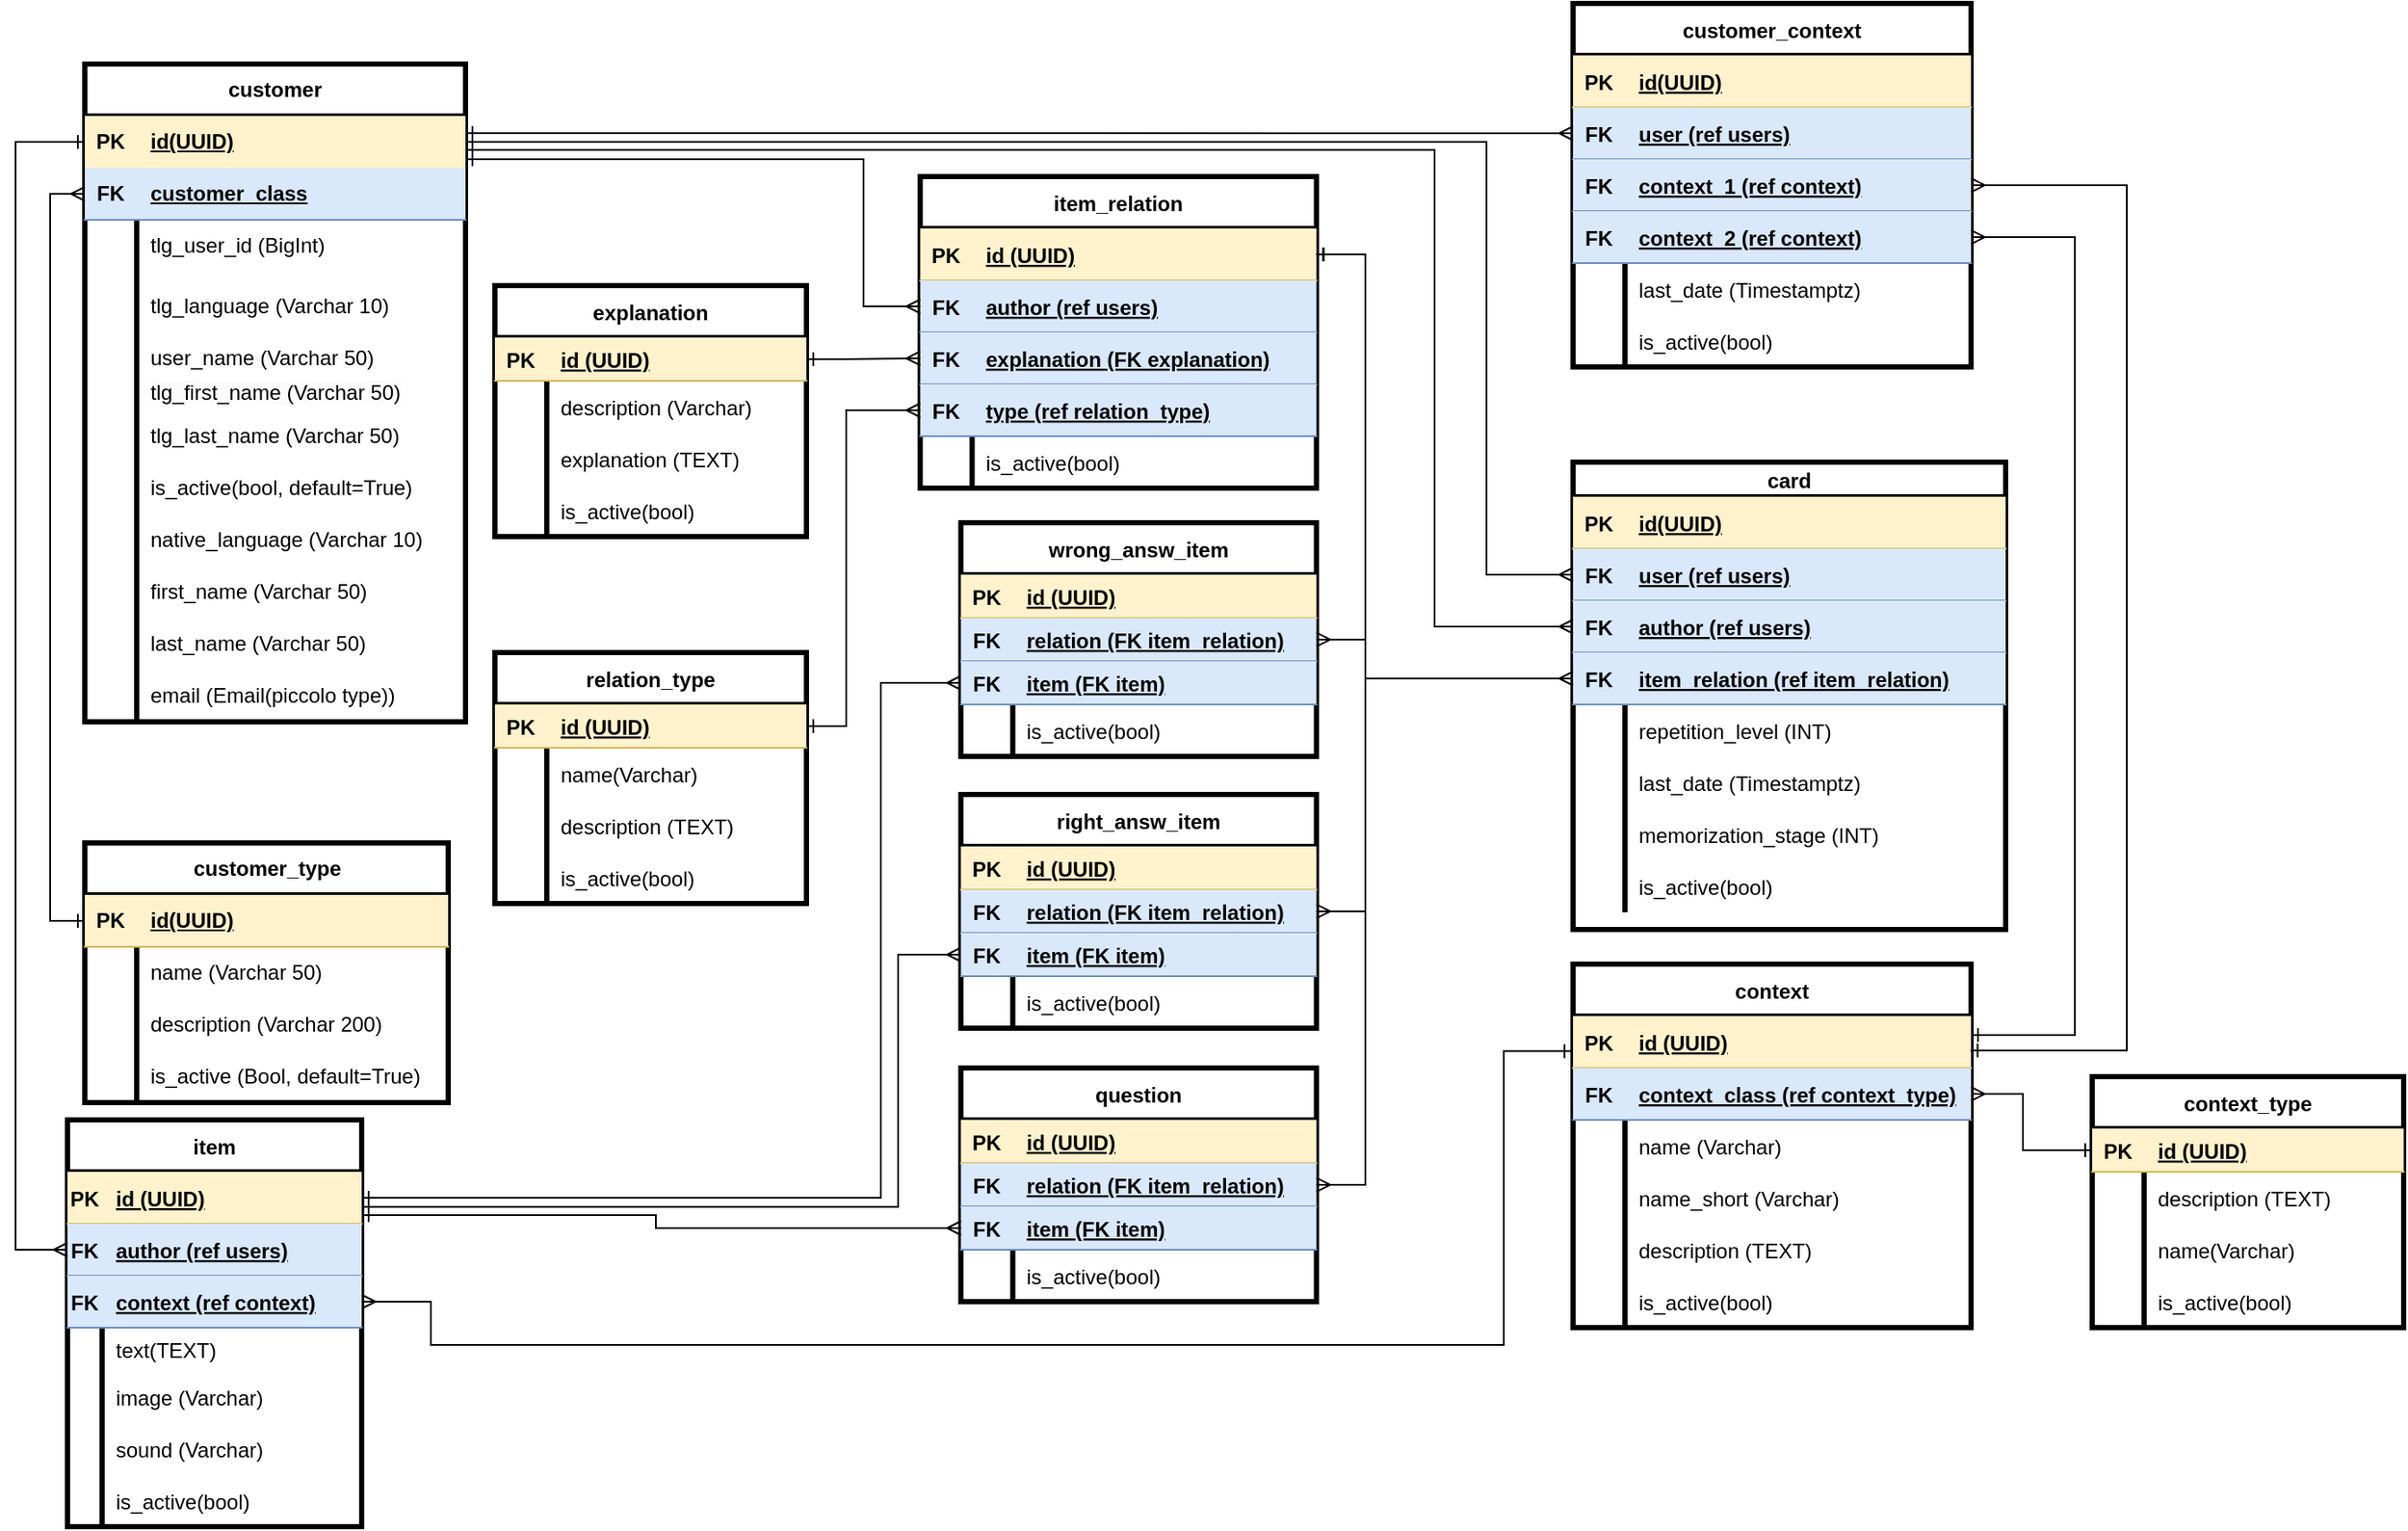 <mxfile version="21.3.5" type="github">
  <diagram name="Страница 1" id="HOyWcJGzsAJvnxjZpjYC">
    <mxGraphModel dx="2261" dy="739" grid="1" gridSize="10" guides="1" tooltips="1" connect="1" arrows="1" fold="1" page="1" pageScale="1" pageWidth="827" pageHeight="1169" math="0" shadow="0">
      <root>
        <mxCell id="0" />
        <mxCell id="1" parent="0" />
        <mxCell id="xox8B6QIwZQnFtdCx0do-21" value="customer" style="shape=table;startSize=30;container=1;collapsible=1;childLayout=tableLayout;fixedRows=1;rowLines=0;fontStyle=1;align=center;resizeLast=1;html=1;whiteSpace=wrap;movable=1;resizable=1;rotatable=1;deletable=1;editable=1;locked=0;connectable=1;strokeWidth=3;" parent="1" vertex="1">
          <mxGeometry x="-740" y="40" width="220" height="380" as="geometry" />
        </mxCell>
        <mxCell id="xox8B6QIwZQnFtdCx0do-22" value="" style="shape=tableRow;horizontal=0;startSize=0;swimlaneHead=0;swimlaneBody=0;fillColor=#fff2cc;collapsible=0;dropTarget=0;points=[[0,0.5],[1,0.5]];portConstraint=eastwest;top=0;left=0;right=0;bottom=0;html=1;strokeColor=#d6b656;" parent="xox8B6QIwZQnFtdCx0do-21" vertex="1">
          <mxGeometry y="30" width="220" height="30" as="geometry" />
        </mxCell>
        <mxCell id="xox8B6QIwZQnFtdCx0do-23" value="PK" style="shape=partialRectangle;connectable=0;fillColor=none;top=0;left=0;bottom=0;right=0;fontStyle=1;overflow=hidden;html=1;whiteSpace=wrap;" parent="xox8B6QIwZQnFtdCx0do-22" vertex="1">
          <mxGeometry width="30" height="30" as="geometry">
            <mxRectangle width="30" height="30" as="alternateBounds" />
          </mxGeometry>
        </mxCell>
        <mxCell id="xox8B6QIwZQnFtdCx0do-24" value="id(UUID)" style="shape=partialRectangle;connectable=0;fillColor=none;top=0;left=0;bottom=0;right=0;align=left;spacingLeft=6;fontStyle=5;overflow=hidden;html=1;whiteSpace=wrap;" parent="xox8B6QIwZQnFtdCx0do-22" vertex="1">
          <mxGeometry x="30" width="190" height="30" as="geometry">
            <mxRectangle width="190" height="30" as="alternateBounds" />
          </mxGeometry>
        </mxCell>
        <mxCell id="xox8B6QIwZQnFtdCx0do-25" value="" style="shape=tableRow;horizontal=0;startSize=0;swimlaneHead=0;swimlaneBody=0;fillColor=#dae8fc;collapsible=0;dropTarget=0;points=[[0,0.5],[1,0.5]];portConstraint=eastwest;top=0;left=0;right=0;bottom=1;html=1;strokeColor=#6c8ebf;" parent="xox8B6QIwZQnFtdCx0do-21" vertex="1">
          <mxGeometry y="60" width="220" height="30" as="geometry" />
        </mxCell>
        <mxCell id="xox8B6QIwZQnFtdCx0do-26" value="FK" style="shape=partialRectangle;connectable=0;fillColor=none;top=0;left=0;bottom=0;right=0;fontStyle=1;overflow=hidden;html=1;whiteSpace=wrap;" parent="xox8B6QIwZQnFtdCx0do-25" vertex="1">
          <mxGeometry width="30" height="30" as="geometry">
            <mxRectangle width="30" height="30" as="alternateBounds" />
          </mxGeometry>
        </mxCell>
        <mxCell id="xox8B6QIwZQnFtdCx0do-27" value="customer_class" style="shape=partialRectangle;connectable=0;fillColor=none;top=0;left=0;bottom=0;right=0;align=left;spacingLeft=6;fontStyle=5;overflow=hidden;html=1;whiteSpace=wrap;" parent="xox8B6QIwZQnFtdCx0do-25" vertex="1">
          <mxGeometry x="30" width="190" height="30" as="geometry">
            <mxRectangle width="190" height="30" as="alternateBounds" />
          </mxGeometry>
        </mxCell>
        <mxCell id="xox8B6QIwZQnFtdCx0do-28" value="" style="shape=tableRow;horizontal=0;startSize=0;swimlaneHead=0;swimlaneBody=0;fillColor=none;collapsible=0;dropTarget=0;points=[[0,0.5],[1,0.5]];portConstraint=eastwest;top=0;left=0;right=0;bottom=0;html=1;" parent="xox8B6QIwZQnFtdCx0do-21" vertex="1">
          <mxGeometry y="90" width="220" height="30" as="geometry" />
        </mxCell>
        <mxCell id="xox8B6QIwZQnFtdCx0do-29" value="" style="shape=partialRectangle;connectable=0;fillColor=none;top=0;left=0;bottom=0;right=0;editable=1;overflow=hidden;html=1;whiteSpace=wrap;" parent="xox8B6QIwZQnFtdCx0do-28" vertex="1">
          <mxGeometry width="30" height="30" as="geometry">
            <mxRectangle width="30" height="30" as="alternateBounds" />
          </mxGeometry>
        </mxCell>
        <mxCell id="xox8B6QIwZQnFtdCx0do-30" value="tlg_user_id (BigInt)" style="shape=partialRectangle;connectable=0;fillColor=none;top=0;left=0;bottom=0;right=0;align=left;spacingLeft=6;overflow=hidden;html=1;whiteSpace=wrap;" parent="xox8B6QIwZQnFtdCx0do-28" vertex="1">
          <mxGeometry x="30" width="190" height="30" as="geometry">
            <mxRectangle width="190" height="30" as="alternateBounds" />
          </mxGeometry>
        </mxCell>
        <mxCell id="xox8B6QIwZQnFtdCx0do-31" value="" style="shape=tableRow;horizontal=0;startSize=0;swimlaneHead=0;swimlaneBody=0;fillColor=none;collapsible=0;dropTarget=0;points=[[0,0.5],[1,0.5]];portConstraint=eastwest;top=0;left=0;right=0;bottom=0;html=1;" parent="xox8B6QIwZQnFtdCx0do-21" vertex="1">
          <mxGeometry y="120" width="220" height="40" as="geometry" />
        </mxCell>
        <mxCell id="xox8B6QIwZQnFtdCx0do-32" value="" style="shape=partialRectangle;connectable=0;fillColor=none;top=0;left=0;bottom=0;right=0;editable=1;overflow=hidden;html=1;whiteSpace=wrap;" parent="xox8B6QIwZQnFtdCx0do-31" vertex="1">
          <mxGeometry width="30" height="40" as="geometry">
            <mxRectangle width="30" height="40" as="alternateBounds" />
          </mxGeometry>
        </mxCell>
        <mxCell id="xox8B6QIwZQnFtdCx0do-33" value="tlg_language (Varchar 10)" style="shape=partialRectangle;connectable=0;fillColor=none;top=0;left=0;bottom=0;right=0;align=left;spacingLeft=6;overflow=hidden;html=1;whiteSpace=wrap;" parent="xox8B6QIwZQnFtdCx0do-31" vertex="1">
          <mxGeometry x="30" width="190" height="40" as="geometry">
            <mxRectangle width="190" height="40" as="alternateBounds" />
          </mxGeometry>
        </mxCell>
        <mxCell id="xox8B6QIwZQnFtdCx0do-79" style="shape=tableRow;horizontal=0;startSize=0;swimlaneHead=0;swimlaneBody=0;fillColor=none;collapsible=0;dropTarget=0;points=[[0,0.5],[1,0.5]];portConstraint=eastwest;top=0;left=0;right=0;bottom=0;html=1;" parent="xox8B6QIwZQnFtdCx0do-21" vertex="1">
          <mxGeometry y="160" width="220" height="20" as="geometry" />
        </mxCell>
        <mxCell id="xox8B6QIwZQnFtdCx0do-80" style="shape=partialRectangle;connectable=0;fillColor=none;top=0;left=0;bottom=0;right=0;editable=1;overflow=hidden;html=1;whiteSpace=wrap;" parent="xox8B6QIwZQnFtdCx0do-79" vertex="1">
          <mxGeometry width="30" height="20" as="geometry">
            <mxRectangle width="30" height="20" as="alternateBounds" />
          </mxGeometry>
        </mxCell>
        <mxCell id="xox8B6QIwZQnFtdCx0do-81" value="user_name (Varchar 50)" style="shape=partialRectangle;connectable=0;fillColor=none;top=0;left=0;bottom=0;right=0;align=left;spacingLeft=6;overflow=hidden;html=1;whiteSpace=wrap;" parent="xox8B6QIwZQnFtdCx0do-79" vertex="1">
          <mxGeometry x="30" width="190" height="20" as="geometry">
            <mxRectangle width="190" height="20" as="alternateBounds" />
          </mxGeometry>
        </mxCell>
        <mxCell id="xox8B6QIwZQnFtdCx0do-82" style="shape=tableRow;horizontal=0;startSize=0;swimlaneHead=0;swimlaneBody=0;fillColor=none;collapsible=0;dropTarget=0;points=[[0,0.5],[1,0.5]];portConstraint=eastwest;top=0;left=0;right=0;bottom=0;html=1;" parent="xox8B6QIwZQnFtdCx0do-21" vertex="1">
          <mxGeometry y="180" width="220" height="20" as="geometry" />
        </mxCell>
        <mxCell id="xox8B6QIwZQnFtdCx0do-83" style="shape=partialRectangle;connectable=0;fillColor=none;top=0;left=0;bottom=0;right=0;editable=1;overflow=hidden;html=1;whiteSpace=wrap;" parent="xox8B6QIwZQnFtdCx0do-82" vertex="1">
          <mxGeometry width="30" height="20" as="geometry">
            <mxRectangle width="30" height="20" as="alternateBounds" />
          </mxGeometry>
        </mxCell>
        <mxCell id="xox8B6QIwZQnFtdCx0do-84" value="&lt;span style=&quot;color: rgb(0, 0, 0); font-family: Helvetica; font-size: 12px; font-style: normal; font-variant-ligatures: normal; font-variant-caps: normal; font-weight: 400; letter-spacing: normal; orphans: 2; text-align: left; text-indent: 0px; text-transform: none; widows: 2; word-spacing: 0px; -webkit-text-stroke-width: 0px; background-color: rgb(251, 251, 251); text-decoration-thickness: initial; text-decoration-style: initial; text-decoration-color: initial; float: none; display: inline !important;&quot;&gt;tlg_first_name (Varchar 50)&lt;/span&gt;" style="shape=partialRectangle;connectable=0;fillColor=none;top=0;left=0;bottom=0;right=0;align=left;spacingLeft=6;overflow=hidden;html=1;whiteSpace=wrap;" parent="xox8B6QIwZQnFtdCx0do-82" vertex="1">
          <mxGeometry x="30" width="190" height="20" as="geometry">
            <mxRectangle width="190" height="20" as="alternateBounds" />
          </mxGeometry>
        </mxCell>
        <mxCell id="xox8B6QIwZQnFtdCx0do-85" style="shape=tableRow;horizontal=0;startSize=0;swimlaneHead=0;swimlaneBody=0;fillColor=none;collapsible=0;dropTarget=0;points=[[0,0.5],[1,0.5]];portConstraint=eastwest;top=0;left=0;right=0;bottom=0;html=1;" parent="xox8B6QIwZQnFtdCx0do-21" vertex="1">
          <mxGeometry y="200" width="220" height="30" as="geometry" />
        </mxCell>
        <mxCell id="xox8B6QIwZQnFtdCx0do-86" style="shape=partialRectangle;connectable=0;fillColor=none;top=0;left=0;bottom=0;right=0;editable=1;overflow=hidden;html=1;whiteSpace=wrap;" parent="xox8B6QIwZQnFtdCx0do-85" vertex="1">
          <mxGeometry width="30" height="30" as="geometry">
            <mxRectangle width="30" height="30" as="alternateBounds" />
          </mxGeometry>
        </mxCell>
        <mxCell id="xox8B6QIwZQnFtdCx0do-87" value="tlg_last_name (Varchar 50)" style="shape=partialRectangle;connectable=0;fillColor=none;top=0;left=0;bottom=0;right=0;align=left;spacingLeft=6;overflow=hidden;html=1;whiteSpace=wrap;" parent="xox8B6QIwZQnFtdCx0do-85" vertex="1">
          <mxGeometry x="30" width="190" height="30" as="geometry">
            <mxRectangle width="190" height="30" as="alternateBounds" />
          </mxGeometry>
        </mxCell>
        <mxCell id="xox8B6QIwZQnFtdCx0do-264" style="shape=tableRow;horizontal=0;startSize=0;swimlaneHead=0;swimlaneBody=0;fillColor=none;collapsible=0;dropTarget=0;points=[[0,0.5],[1,0.5]];portConstraint=eastwest;top=0;left=0;right=0;bottom=0;html=1;" parent="xox8B6QIwZQnFtdCx0do-21" vertex="1">
          <mxGeometry y="230" width="220" height="30" as="geometry" />
        </mxCell>
        <mxCell id="xox8B6QIwZQnFtdCx0do-265" style="shape=partialRectangle;connectable=0;fillColor=none;top=0;left=0;bottom=0;right=0;editable=1;overflow=hidden;html=1;whiteSpace=wrap;" parent="xox8B6QIwZQnFtdCx0do-264" vertex="1">
          <mxGeometry width="30" height="30" as="geometry">
            <mxRectangle width="30" height="30" as="alternateBounds" />
          </mxGeometry>
        </mxCell>
        <mxCell id="xox8B6QIwZQnFtdCx0do-266" value="is_active(bool, default=True)" style="shape=partialRectangle;connectable=0;fillColor=none;top=0;left=0;bottom=0;right=0;align=left;spacingLeft=6;overflow=hidden;html=1;whiteSpace=wrap;" parent="xox8B6QIwZQnFtdCx0do-264" vertex="1">
          <mxGeometry x="30" width="190" height="30" as="geometry">
            <mxRectangle width="190" height="30" as="alternateBounds" />
          </mxGeometry>
        </mxCell>
        <mxCell id="JM9Uzb-lHg6aOUkhkJDD-26" style="shape=tableRow;horizontal=0;startSize=0;swimlaneHead=0;swimlaneBody=0;fillColor=none;collapsible=0;dropTarget=0;points=[[0,0.5],[1,0.5]];portConstraint=eastwest;top=0;left=0;right=0;bottom=0;html=1;" parent="xox8B6QIwZQnFtdCx0do-21" vertex="1">
          <mxGeometry y="260" width="220" height="30" as="geometry" />
        </mxCell>
        <mxCell id="JM9Uzb-lHg6aOUkhkJDD-27" style="shape=partialRectangle;connectable=0;fillColor=none;top=0;left=0;bottom=0;right=0;editable=1;overflow=hidden;html=1;whiteSpace=wrap;" parent="JM9Uzb-lHg6aOUkhkJDD-26" vertex="1">
          <mxGeometry width="30" height="30" as="geometry">
            <mxRectangle width="30" height="30" as="alternateBounds" />
          </mxGeometry>
        </mxCell>
        <mxCell id="JM9Uzb-lHg6aOUkhkJDD-28" value="native_language (Varchar 10)" style="shape=partialRectangle;connectable=0;fillColor=none;top=0;left=0;bottom=0;right=0;align=left;spacingLeft=6;overflow=hidden;html=1;whiteSpace=wrap;" parent="JM9Uzb-lHg6aOUkhkJDD-26" vertex="1">
          <mxGeometry x="30" width="190" height="30" as="geometry">
            <mxRectangle width="190" height="30" as="alternateBounds" />
          </mxGeometry>
        </mxCell>
        <mxCell id="JM9Uzb-lHg6aOUkhkJDD-29" style="shape=tableRow;horizontal=0;startSize=0;swimlaneHead=0;swimlaneBody=0;fillColor=none;collapsible=0;dropTarget=0;points=[[0,0.5],[1,0.5]];portConstraint=eastwest;top=0;left=0;right=0;bottom=0;html=1;" parent="xox8B6QIwZQnFtdCx0do-21" vertex="1">
          <mxGeometry y="290" width="220" height="30" as="geometry" />
        </mxCell>
        <mxCell id="JM9Uzb-lHg6aOUkhkJDD-30" style="shape=partialRectangle;connectable=0;fillColor=none;top=0;left=0;bottom=0;right=0;editable=1;overflow=hidden;html=1;whiteSpace=wrap;" parent="JM9Uzb-lHg6aOUkhkJDD-29" vertex="1">
          <mxGeometry width="30" height="30" as="geometry">
            <mxRectangle width="30" height="30" as="alternateBounds" />
          </mxGeometry>
        </mxCell>
        <mxCell id="JM9Uzb-lHg6aOUkhkJDD-31" value="first_name (Varchar 50)" style="shape=partialRectangle;connectable=0;fillColor=none;top=0;left=0;bottom=0;right=0;align=left;spacingLeft=6;overflow=hidden;html=1;whiteSpace=wrap;" parent="JM9Uzb-lHg6aOUkhkJDD-29" vertex="1">
          <mxGeometry x="30" width="190" height="30" as="geometry">
            <mxRectangle width="190" height="30" as="alternateBounds" />
          </mxGeometry>
        </mxCell>
        <mxCell id="JM9Uzb-lHg6aOUkhkJDD-32" style="shape=tableRow;horizontal=0;startSize=0;swimlaneHead=0;swimlaneBody=0;fillColor=none;collapsible=0;dropTarget=0;points=[[0,0.5],[1,0.5]];portConstraint=eastwest;top=0;left=0;right=0;bottom=0;html=1;" parent="xox8B6QIwZQnFtdCx0do-21" vertex="1">
          <mxGeometry y="320" width="220" height="30" as="geometry" />
        </mxCell>
        <mxCell id="JM9Uzb-lHg6aOUkhkJDD-33" style="shape=partialRectangle;connectable=0;fillColor=none;top=0;left=0;bottom=0;right=0;editable=1;overflow=hidden;html=1;whiteSpace=wrap;" parent="JM9Uzb-lHg6aOUkhkJDD-32" vertex="1">
          <mxGeometry width="30" height="30" as="geometry">
            <mxRectangle width="30" height="30" as="alternateBounds" />
          </mxGeometry>
        </mxCell>
        <mxCell id="JM9Uzb-lHg6aOUkhkJDD-34" value="last_name (Varchar 50)" style="shape=partialRectangle;connectable=0;fillColor=none;top=0;left=0;bottom=0;right=0;align=left;spacingLeft=6;overflow=hidden;html=1;whiteSpace=wrap;" parent="JM9Uzb-lHg6aOUkhkJDD-32" vertex="1">
          <mxGeometry x="30" width="190" height="30" as="geometry">
            <mxRectangle width="190" height="30" as="alternateBounds" />
          </mxGeometry>
        </mxCell>
        <mxCell id="JM9Uzb-lHg6aOUkhkJDD-35" style="shape=tableRow;horizontal=0;startSize=0;swimlaneHead=0;swimlaneBody=0;fillColor=none;collapsible=0;dropTarget=0;points=[[0,0.5],[1,0.5]];portConstraint=eastwest;top=0;left=0;right=0;bottom=0;html=1;" parent="xox8B6QIwZQnFtdCx0do-21" vertex="1">
          <mxGeometry y="350" width="220" height="30" as="geometry" />
        </mxCell>
        <mxCell id="JM9Uzb-lHg6aOUkhkJDD-36" style="shape=partialRectangle;connectable=0;fillColor=none;top=0;left=0;bottom=0;right=0;editable=1;overflow=hidden;html=1;whiteSpace=wrap;" parent="JM9Uzb-lHg6aOUkhkJDD-35" vertex="1">
          <mxGeometry width="30" height="30" as="geometry">
            <mxRectangle width="30" height="30" as="alternateBounds" />
          </mxGeometry>
        </mxCell>
        <mxCell id="JM9Uzb-lHg6aOUkhkJDD-37" value="email (Email(piccolo type))" style="shape=partialRectangle;connectable=0;fillColor=none;top=0;left=0;bottom=0;right=0;align=left;spacingLeft=6;overflow=hidden;html=1;whiteSpace=wrap;" parent="JM9Uzb-lHg6aOUkhkJDD-35" vertex="1">
          <mxGeometry x="30" width="190" height="30" as="geometry">
            <mxRectangle width="190" height="30" as="alternateBounds" />
          </mxGeometry>
        </mxCell>
        <UserObject label="customer_type" tooltip="class:&#xa;- student (ordinary user)&#xa;- teacher&#xa;- translation provider" id="xox8B6QIwZQnFtdCx0do-34">
          <mxCell style="shape=table;startSize=30;container=1;collapsible=1;childLayout=tableLayout;fixedRows=1;rowLines=0;fontStyle=1;align=center;resizeLast=1;html=1;strokeWidth=3;" parent="1" vertex="1">
            <mxGeometry x="-740" y="490" width="210" height="150" as="geometry" />
          </mxCell>
        </UserObject>
        <mxCell id="xox8B6QIwZQnFtdCx0do-35" value="" style="shape=tableRow;horizontal=0;startSize=0;swimlaneHead=0;swimlaneBody=0;fillColor=#fff2cc;collapsible=0;dropTarget=0;points=[[0,0.5],[1,0.5]];portConstraint=eastwest;top=0;left=0;right=0;bottom=1;strokeColor=#d6b656;" parent="xox8B6QIwZQnFtdCx0do-34" vertex="1">
          <mxGeometry y="30" width="210" height="30" as="geometry" />
        </mxCell>
        <mxCell id="xox8B6QIwZQnFtdCx0do-36" value="PK" style="shape=partialRectangle;connectable=0;fillColor=none;top=0;left=0;bottom=0;right=0;fontStyle=1;overflow=hidden;whiteSpace=wrap;html=1;" parent="xox8B6QIwZQnFtdCx0do-35" vertex="1">
          <mxGeometry width="30" height="30" as="geometry">
            <mxRectangle width="30" height="30" as="alternateBounds" />
          </mxGeometry>
        </mxCell>
        <mxCell id="xox8B6QIwZQnFtdCx0do-37" value="id(UUID)" style="shape=partialRectangle;connectable=0;fillColor=none;top=0;left=0;bottom=0;right=0;align=left;spacingLeft=6;fontStyle=5;overflow=hidden;whiteSpace=wrap;html=1;" parent="xox8B6QIwZQnFtdCx0do-35" vertex="1">
          <mxGeometry x="30" width="180" height="30" as="geometry">
            <mxRectangle width="180" height="30" as="alternateBounds" />
          </mxGeometry>
        </mxCell>
        <mxCell id="xox8B6QIwZQnFtdCx0do-38" value="" style="shape=tableRow;horizontal=0;startSize=0;swimlaneHead=0;swimlaneBody=0;fillColor=none;collapsible=0;dropTarget=0;points=[[0,0.5],[1,0.5]];portConstraint=eastwest;top=0;left=0;right=0;bottom=0;" parent="xox8B6QIwZQnFtdCx0do-34" vertex="1">
          <mxGeometry y="60" width="210" height="30" as="geometry" />
        </mxCell>
        <mxCell id="xox8B6QIwZQnFtdCx0do-39" value="" style="shape=partialRectangle;connectable=0;fillColor=none;top=0;left=0;bottom=0;right=0;editable=1;overflow=hidden;whiteSpace=wrap;html=1;" parent="xox8B6QIwZQnFtdCx0do-38" vertex="1">
          <mxGeometry width="30" height="30" as="geometry">
            <mxRectangle width="30" height="30" as="alternateBounds" />
          </mxGeometry>
        </mxCell>
        <mxCell id="xox8B6QIwZQnFtdCx0do-40" value="name (Varchar 50)" style="shape=partialRectangle;connectable=0;fillColor=none;top=0;left=0;bottom=0;right=0;align=left;spacingLeft=6;overflow=hidden;whiteSpace=wrap;html=1;" parent="xox8B6QIwZQnFtdCx0do-38" vertex="1">
          <mxGeometry x="30" width="180" height="30" as="geometry">
            <mxRectangle width="180" height="30" as="alternateBounds" />
          </mxGeometry>
        </mxCell>
        <mxCell id="xox8B6QIwZQnFtdCx0do-261" style="shape=tableRow;horizontal=0;startSize=0;swimlaneHead=0;swimlaneBody=0;fillColor=none;collapsible=0;dropTarget=0;points=[[0,0.5],[1,0.5]];portConstraint=eastwest;top=0;left=0;right=0;bottom=0;" parent="xox8B6QIwZQnFtdCx0do-34" vertex="1">
          <mxGeometry y="90" width="210" height="30" as="geometry" />
        </mxCell>
        <mxCell id="xox8B6QIwZQnFtdCx0do-262" style="shape=partialRectangle;connectable=0;fillColor=none;top=0;left=0;bottom=0;right=0;editable=1;overflow=hidden;whiteSpace=wrap;html=1;" parent="xox8B6QIwZQnFtdCx0do-261" vertex="1">
          <mxGeometry width="30" height="30" as="geometry">
            <mxRectangle width="30" height="30" as="alternateBounds" />
          </mxGeometry>
        </mxCell>
        <mxCell id="xox8B6QIwZQnFtdCx0do-263" value="description (Varchar 200)" style="shape=partialRectangle;connectable=0;fillColor=none;top=0;left=0;bottom=0;right=0;align=left;spacingLeft=6;overflow=hidden;whiteSpace=wrap;html=1;" parent="xox8B6QIwZQnFtdCx0do-261" vertex="1">
          <mxGeometry x="30" width="180" height="30" as="geometry">
            <mxRectangle width="180" height="30" as="alternateBounds" />
          </mxGeometry>
        </mxCell>
        <mxCell id="lgg_IyCeYsSHV4T9WwHW-21" style="shape=tableRow;horizontal=0;startSize=0;swimlaneHead=0;swimlaneBody=0;fillColor=none;collapsible=0;dropTarget=0;points=[[0,0.5],[1,0.5]];portConstraint=eastwest;top=0;left=0;right=0;bottom=0;" parent="xox8B6QIwZQnFtdCx0do-34" vertex="1">
          <mxGeometry y="120" width="210" height="30" as="geometry" />
        </mxCell>
        <mxCell id="lgg_IyCeYsSHV4T9WwHW-22" style="shape=partialRectangle;connectable=0;fillColor=none;top=0;left=0;bottom=0;right=0;editable=1;overflow=hidden;whiteSpace=wrap;html=1;" parent="lgg_IyCeYsSHV4T9WwHW-21" vertex="1">
          <mxGeometry width="30" height="30" as="geometry">
            <mxRectangle width="30" height="30" as="alternateBounds" />
          </mxGeometry>
        </mxCell>
        <mxCell id="lgg_IyCeYsSHV4T9WwHW-23" value="is_active (Bool, default=True)" style="shape=partialRectangle;connectable=0;fillColor=none;top=0;left=0;bottom=0;right=0;align=left;spacingLeft=6;overflow=hidden;whiteSpace=wrap;html=1;" parent="lgg_IyCeYsSHV4T9WwHW-21" vertex="1">
          <mxGeometry x="30" width="180" height="30" as="geometry">
            <mxRectangle width="180" height="30" as="alternateBounds" />
          </mxGeometry>
        </mxCell>
        <mxCell id="xox8B6QIwZQnFtdCx0do-47" value="" style="edgeStyle=elbowEdgeStyle;fontSize=12;html=1;endArrow=ERmany;rounded=0;entryX=0;entryY=0.5;entryDx=0;entryDy=0;exitX=0;exitY=0.5;exitDx=0;exitDy=0;startArrow=ERone;startFill=0;" parent="1" source="xox8B6QIwZQnFtdCx0do-35" target="xox8B6QIwZQnFtdCx0do-25" edge="1">
          <mxGeometry width="100" height="100" relative="1" as="geometry">
            <mxPoint x="-690" y="440" as="sourcePoint" />
            <mxPoint x="-590" y="340" as="targetPoint" />
            <Array as="points">
              <mxPoint x="-760" y="220" />
              <mxPoint x="-740" y="250" />
            </Array>
          </mxGeometry>
        </mxCell>
        <UserObject label="item" tooltip="text:&#xa;- words to translate (langs - lang)&#xa;- examination question or answer (tests - test)&#xa;- additional materials - image, sound (presented with links)" id="xox8B6QIwZQnFtdCx0do-88">
          <mxCell style="shape=table;startSize=30;container=1;collapsible=1;childLayout=tableLayout;fixedRows=1;rowLines=0;fontStyle=1;align=center;resizeLast=1;strokeWidth=3;" parent="1" vertex="1">
            <mxGeometry x="-750" y="650" width="170" height="235" as="geometry" />
          </mxCell>
        </UserObject>
        <mxCell id="xox8B6QIwZQnFtdCx0do-89" value="" style="shape=tableRow;horizontal=0;startSize=0;swimlaneHead=0;swimlaneBody=0;fillColor=#fff2cc;collapsible=0;dropTarget=0;points=[[0,0.5],[1,0.5]];portConstraint=eastwest;top=0;left=0;right=0;bottom=1;strokeColor=#d6b656;" parent="xox8B6QIwZQnFtdCx0do-88" vertex="1">
          <mxGeometry y="30" width="170" height="30" as="geometry" />
        </mxCell>
        <mxCell id="xox8B6QIwZQnFtdCx0do-90" value="PK" style="shape=partialRectangle;connectable=0;fillColor=none;top=0;left=0;bottom=0;right=0;fontStyle=1;overflow=hidden;" parent="xox8B6QIwZQnFtdCx0do-89" vertex="1">
          <mxGeometry width="20" height="30" as="geometry">
            <mxRectangle width="20" height="30" as="alternateBounds" />
          </mxGeometry>
        </mxCell>
        <mxCell id="xox8B6QIwZQnFtdCx0do-91" value="id (UUID)" style="shape=partialRectangle;connectable=0;fillColor=none;top=0;left=0;bottom=0;right=0;align=left;spacingLeft=6;fontStyle=5;overflow=hidden;" parent="xox8B6QIwZQnFtdCx0do-89" vertex="1">
          <mxGeometry x="20" width="150" height="30" as="geometry">
            <mxRectangle width="150" height="30" as="alternateBounds" />
          </mxGeometry>
        </mxCell>
        <mxCell id="xox8B6QIwZQnFtdCx0do-187" style="shape=tableRow;horizontal=0;startSize=0;swimlaneHead=0;swimlaneBody=0;fillColor=#dae8fc;collapsible=0;dropTarget=0;points=[[0,0.5],[1,0.5]];portConstraint=eastwest;top=0;left=0;right=0;bottom=1;strokeColor=#6c8ebf;" parent="xox8B6QIwZQnFtdCx0do-88" vertex="1">
          <mxGeometry y="60" width="170" height="30" as="geometry" />
        </mxCell>
        <mxCell id="xox8B6QIwZQnFtdCx0do-188" value="FK" style="shape=partialRectangle;connectable=0;fillColor=none;top=0;left=0;bottom=0;right=0;fontStyle=1;overflow=hidden;" parent="xox8B6QIwZQnFtdCx0do-187" vertex="1">
          <mxGeometry width="20" height="30" as="geometry">
            <mxRectangle width="20" height="30" as="alternateBounds" />
          </mxGeometry>
        </mxCell>
        <mxCell id="xox8B6QIwZQnFtdCx0do-189" value="author (ref users)" style="shape=partialRectangle;connectable=0;fillColor=none;top=0;left=0;bottom=0;right=0;align=left;spacingLeft=6;fontStyle=5;overflow=hidden;" parent="xox8B6QIwZQnFtdCx0do-187" vertex="1">
          <mxGeometry x="20" width="150" height="30" as="geometry">
            <mxRectangle width="150" height="30" as="alternateBounds" />
          </mxGeometry>
        </mxCell>
        <mxCell id="xox8B6QIwZQnFtdCx0do-190" style="shape=tableRow;horizontal=0;startSize=0;swimlaneHead=0;swimlaneBody=0;fillColor=#dae8fc;collapsible=0;dropTarget=0;points=[[0,0.5],[1,0.5]];portConstraint=eastwest;top=0;left=0;right=0;bottom=1;allowArrows=0;swimlaneLine=0;strokeColor=#6c8ebf;" parent="xox8B6QIwZQnFtdCx0do-88" vertex="1">
          <mxGeometry y="90" width="170" height="30" as="geometry" />
        </mxCell>
        <mxCell id="xox8B6QIwZQnFtdCx0do-191" value="FK" style="shape=partialRectangle;connectable=0;fillColor=none;top=0;left=0;bottom=0;right=0;fontStyle=1;overflow=hidden;" parent="xox8B6QIwZQnFtdCx0do-190" vertex="1">
          <mxGeometry width="20" height="30" as="geometry">
            <mxRectangle width="20" height="30" as="alternateBounds" />
          </mxGeometry>
        </mxCell>
        <mxCell id="xox8B6QIwZQnFtdCx0do-192" value="context (ref context)" style="shape=partialRectangle;connectable=0;fillColor=none;top=0;left=0;bottom=0;right=0;align=left;spacingLeft=6;fontStyle=5;overflow=hidden;" parent="xox8B6QIwZQnFtdCx0do-190" vertex="1">
          <mxGeometry x="20" width="150" height="30" as="geometry">
            <mxRectangle width="150" height="30" as="alternateBounds" />
          </mxGeometry>
        </mxCell>
        <mxCell id="xox8B6QIwZQnFtdCx0do-92" value="" style="shape=tableRow;horizontal=0;startSize=0;swimlaneHead=0;swimlaneBody=0;fillColor=none;collapsible=0;dropTarget=0;points=[[0,0.5],[1,0.5]];portConstraint=eastwest;top=0;left=0;right=0;bottom=0;" parent="xox8B6QIwZQnFtdCx0do-88" vertex="1">
          <mxGeometry y="120" width="170" height="25" as="geometry" />
        </mxCell>
        <mxCell id="xox8B6QIwZQnFtdCx0do-93" value="" style="shape=partialRectangle;connectable=0;fillColor=none;top=0;left=0;bottom=0;right=0;editable=1;overflow=hidden;" parent="xox8B6QIwZQnFtdCx0do-92" vertex="1">
          <mxGeometry width="20" height="25" as="geometry">
            <mxRectangle width="20" height="25" as="alternateBounds" />
          </mxGeometry>
        </mxCell>
        <mxCell id="xox8B6QIwZQnFtdCx0do-94" value="text(TEXT)" style="shape=partialRectangle;connectable=0;fillColor=none;top=0;left=0;bottom=0;right=0;align=left;spacingLeft=6;overflow=hidden;" parent="xox8B6QIwZQnFtdCx0do-92" vertex="1">
          <mxGeometry x="20" width="150" height="25" as="geometry">
            <mxRectangle width="150" height="25" as="alternateBounds" />
          </mxGeometry>
        </mxCell>
        <mxCell id="xox8B6QIwZQnFtdCx0do-95" value="" style="shape=tableRow;horizontal=0;startSize=0;swimlaneHead=0;swimlaneBody=0;fillColor=none;collapsible=0;dropTarget=0;points=[[0,0.5],[1,0.5]];portConstraint=eastwest;top=0;left=0;right=0;bottom=0;" parent="xox8B6QIwZQnFtdCx0do-88" vertex="1">
          <mxGeometry y="145" width="170" height="30" as="geometry" />
        </mxCell>
        <mxCell id="xox8B6QIwZQnFtdCx0do-96" value="" style="shape=partialRectangle;connectable=0;fillColor=none;top=0;left=0;bottom=0;right=0;editable=1;overflow=hidden;" parent="xox8B6QIwZQnFtdCx0do-95" vertex="1">
          <mxGeometry width="20" height="30" as="geometry">
            <mxRectangle width="20" height="30" as="alternateBounds" />
          </mxGeometry>
        </mxCell>
        <mxCell id="xox8B6QIwZQnFtdCx0do-97" value="image (Varchar)" style="shape=partialRectangle;connectable=0;fillColor=none;top=0;left=0;bottom=0;right=0;align=left;spacingLeft=6;overflow=hidden;" parent="xox8B6QIwZQnFtdCx0do-95" vertex="1">
          <mxGeometry x="20" width="150" height="30" as="geometry">
            <mxRectangle width="150" height="30" as="alternateBounds" />
          </mxGeometry>
        </mxCell>
        <mxCell id="xox8B6QIwZQnFtdCx0do-243" style="shape=tableRow;horizontal=0;startSize=0;swimlaneHead=0;swimlaneBody=0;fillColor=none;collapsible=0;dropTarget=0;points=[[0,0.5],[1,0.5]];portConstraint=eastwest;top=0;left=0;right=0;bottom=0;" parent="xox8B6QIwZQnFtdCx0do-88" vertex="1">
          <mxGeometry y="175" width="170" height="30" as="geometry" />
        </mxCell>
        <mxCell id="xox8B6QIwZQnFtdCx0do-244" style="shape=partialRectangle;connectable=0;fillColor=none;top=0;left=0;bottom=0;right=0;editable=1;overflow=hidden;" parent="xox8B6QIwZQnFtdCx0do-243" vertex="1">
          <mxGeometry width="20" height="30" as="geometry">
            <mxRectangle width="20" height="30" as="alternateBounds" />
          </mxGeometry>
        </mxCell>
        <mxCell id="xox8B6QIwZQnFtdCx0do-245" value="sound (Varchar)" style="shape=partialRectangle;connectable=0;fillColor=none;top=0;left=0;bottom=0;right=0;align=left;spacingLeft=6;overflow=hidden;" parent="xox8B6QIwZQnFtdCx0do-243" vertex="1">
          <mxGeometry x="20" width="150" height="30" as="geometry">
            <mxRectangle width="150" height="30" as="alternateBounds" />
          </mxGeometry>
        </mxCell>
        <mxCell id="xox8B6QIwZQnFtdCx0do-246" style="shape=tableRow;horizontal=0;startSize=0;swimlaneHead=0;swimlaneBody=0;fillColor=none;collapsible=0;dropTarget=0;points=[[0,0.5],[1,0.5]];portConstraint=eastwest;top=0;left=0;right=0;bottom=0;" parent="xox8B6QIwZQnFtdCx0do-88" vertex="1">
          <mxGeometry y="205" width="170" height="30" as="geometry" />
        </mxCell>
        <mxCell id="xox8B6QIwZQnFtdCx0do-247" style="shape=partialRectangle;connectable=0;fillColor=none;top=0;left=0;bottom=0;right=0;editable=1;overflow=hidden;" parent="xox8B6QIwZQnFtdCx0do-246" vertex="1">
          <mxGeometry width="20" height="30" as="geometry">
            <mxRectangle width="20" height="30" as="alternateBounds" />
          </mxGeometry>
        </mxCell>
        <mxCell id="xox8B6QIwZQnFtdCx0do-248" value="is_active(bool)" style="shape=partialRectangle;connectable=0;fillColor=none;top=0;left=0;bottom=0;right=0;align=left;spacingLeft=6;overflow=hidden;" parent="xox8B6QIwZQnFtdCx0do-246" vertex="1">
          <mxGeometry x="20" width="150" height="30" as="geometry">
            <mxRectangle width="150" height="30" as="alternateBounds" />
          </mxGeometry>
        </mxCell>
        <mxCell id="xox8B6QIwZQnFtdCx0do-104" value="item_relation" style="shape=table;startSize=30;container=1;collapsible=1;childLayout=tableLayout;fixedRows=1;rowLines=0;fontStyle=1;align=center;resizeLast=1;strokeWidth=3;" parent="1" vertex="1">
          <mxGeometry x="-257.25" y="105" width="229" height="180" as="geometry" />
        </mxCell>
        <mxCell id="xox8B6QIwZQnFtdCx0do-105" value="" style="shape=tableRow;horizontal=0;startSize=0;swimlaneHead=0;swimlaneBody=0;fillColor=#fff2cc;collapsible=0;dropTarget=0;points=[[0,0.5],[1,0.5]];portConstraint=eastwest;top=0;left=0;right=0;bottom=1;strokeColor=#d6b656;" parent="xox8B6QIwZQnFtdCx0do-104" vertex="1">
          <mxGeometry y="30" width="229" height="30" as="geometry" />
        </mxCell>
        <mxCell id="xox8B6QIwZQnFtdCx0do-106" value="PK" style="shape=partialRectangle;connectable=0;fillColor=none;top=0;left=0;bottom=0;right=0;fontStyle=1;overflow=hidden;" parent="xox8B6QIwZQnFtdCx0do-105" vertex="1">
          <mxGeometry width="30" height="30" as="geometry">
            <mxRectangle width="30" height="30" as="alternateBounds" />
          </mxGeometry>
        </mxCell>
        <mxCell id="xox8B6QIwZQnFtdCx0do-107" value="id (UUID)" style="shape=partialRectangle;connectable=0;fillColor=none;top=0;left=0;bottom=0;right=0;align=left;spacingLeft=6;fontStyle=5;overflow=hidden;" parent="xox8B6QIwZQnFtdCx0do-105" vertex="1">
          <mxGeometry x="30" width="199" height="30" as="geometry">
            <mxRectangle width="199" height="30" as="alternateBounds" />
          </mxGeometry>
        </mxCell>
        <mxCell id="xox8B6QIwZQnFtdCx0do-207" style="shape=tableRow;horizontal=0;startSize=0;swimlaneHead=0;swimlaneBody=0;fillColor=#dae8fc;collapsible=0;dropTarget=0;points=[[0,0.5],[1,0.5]];portConstraint=eastwest;top=0;left=0;right=0;bottom=1;strokeColor=#6c8ebf;" parent="xox8B6QIwZQnFtdCx0do-104" vertex="1">
          <mxGeometry y="60" width="229" height="30" as="geometry" />
        </mxCell>
        <mxCell id="xox8B6QIwZQnFtdCx0do-208" value="FK" style="shape=partialRectangle;connectable=0;fillColor=none;top=0;left=0;bottom=0;right=0;fontStyle=1;overflow=hidden;" parent="xox8B6QIwZQnFtdCx0do-207" vertex="1">
          <mxGeometry width="30" height="30" as="geometry">
            <mxRectangle width="30" height="30" as="alternateBounds" />
          </mxGeometry>
        </mxCell>
        <mxCell id="xox8B6QIwZQnFtdCx0do-209" value="author (ref users)" style="shape=partialRectangle;connectable=0;fillColor=none;top=0;left=0;bottom=0;right=0;align=left;spacingLeft=6;fontStyle=5;overflow=hidden;" parent="xox8B6QIwZQnFtdCx0do-207" vertex="1">
          <mxGeometry x="30" width="199" height="30" as="geometry">
            <mxRectangle width="199" height="30" as="alternateBounds" />
          </mxGeometry>
        </mxCell>
        <mxCell id="xox8B6QIwZQnFtdCx0do-201" style="shape=tableRow;horizontal=0;startSize=0;swimlaneHead=0;swimlaneBody=0;fillColor=#dae8fc;collapsible=0;dropTarget=0;points=[[0,0.5],[1,0.5]];portConstraint=eastwest;top=0;left=0;right=0;bottom=1;strokeColor=#6c8ebf;" parent="xox8B6QIwZQnFtdCx0do-104" vertex="1">
          <mxGeometry y="90" width="229" height="30" as="geometry" />
        </mxCell>
        <mxCell id="xox8B6QIwZQnFtdCx0do-202" value="FK" style="shape=partialRectangle;connectable=0;fillColor=none;top=0;left=0;bottom=0;right=0;fontStyle=1;overflow=hidden;" parent="xox8B6QIwZQnFtdCx0do-201" vertex="1">
          <mxGeometry width="30" height="30" as="geometry">
            <mxRectangle width="30" height="30" as="alternateBounds" />
          </mxGeometry>
        </mxCell>
        <mxCell id="xox8B6QIwZQnFtdCx0do-203" value="explanation (FK explanation)" style="shape=partialRectangle;connectable=0;fillColor=none;top=0;left=0;bottom=0;right=0;align=left;spacingLeft=6;fontStyle=5;overflow=hidden;" parent="xox8B6QIwZQnFtdCx0do-201" vertex="1">
          <mxGeometry x="30" width="199" height="30" as="geometry">
            <mxRectangle width="199" height="30" as="alternateBounds" />
          </mxGeometry>
        </mxCell>
        <mxCell id="mFnWeaV1e1XOrckJdKMl-1" style="shape=tableRow;horizontal=0;startSize=0;swimlaneHead=0;swimlaneBody=0;fillColor=#dae8fc;collapsible=0;dropTarget=0;points=[[0,0.5],[1,0.5]];portConstraint=eastwest;top=0;left=0;right=0;bottom=1;strokeColor=#6c8ebf;" parent="xox8B6QIwZQnFtdCx0do-104" vertex="1">
          <mxGeometry y="120" width="229" height="30" as="geometry" />
        </mxCell>
        <mxCell id="mFnWeaV1e1XOrckJdKMl-2" value="FK" style="shape=partialRectangle;connectable=0;fillColor=none;top=0;left=0;bottom=0;right=0;fontStyle=1;overflow=hidden;" parent="mFnWeaV1e1XOrckJdKMl-1" vertex="1">
          <mxGeometry width="30" height="30" as="geometry">
            <mxRectangle width="30" height="30" as="alternateBounds" />
          </mxGeometry>
        </mxCell>
        <mxCell id="mFnWeaV1e1XOrckJdKMl-3" value="type (ref relation_type)" style="shape=partialRectangle;connectable=0;fillColor=none;top=0;left=0;bottom=0;right=0;align=left;spacingLeft=6;fontStyle=5;overflow=hidden;" parent="mFnWeaV1e1XOrckJdKMl-1" vertex="1">
          <mxGeometry x="30" width="199" height="30" as="geometry">
            <mxRectangle width="199" height="30" as="alternateBounds" />
          </mxGeometry>
        </mxCell>
        <mxCell id="xox8B6QIwZQnFtdCx0do-108" value="" style="shape=tableRow;horizontal=0;startSize=0;swimlaneHead=0;swimlaneBody=0;fillColor=none;collapsible=0;dropTarget=0;points=[[0,0.5],[1,0.5]];portConstraint=eastwest;top=0;left=0;right=0;bottom=0;" parent="xox8B6QIwZQnFtdCx0do-104" vertex="1">
          <mxGeometry y="150" width="229" height="30" as="geometry" />
        </mxCell>
        <mxCell id="xox8B6QIwZQnFtdCx0do-109" value="" style="shape=partialRectangle;connectable=0;fillColor=none;top=0;left=0;bottom=0;right=0;editable=1;overflow=hidden;" parent="xox8B6QIwZQnFtdCx0do-108" vertex="1">
          <mxGeometry width="30" height="30" as="geometry">
            <mxRectangle width="30" height="30" as="alternateBounds" />
          </mxGeometry>
        </mxCell>
        <mxCell id="xox8B6QIwZQnFtdCx0do-110" value="is_active(bool)" style="shape=partialRectangle;connectable=0;fillColor=none;top=0;left=0;bottom=0;right=0;align=left;spacingLeft=6;overflow=hidden;noLabel=0;" parent="xox8B6QIwZQnFtdCx0do-108" vertex="1">
          <mxGeometry x="30" width="199" height="30" as="geometry">
            <mxRectangle width="199" height="30" as="alternateBounds" />
          </mxGeometry>
        </mxCell>
        <UserObject label="card" tooltip="training card" id="xox8B6QIwZQnFtdCx0do-120">
          <mxCell style="shape=table;startSize=20;container=1;collapsible=1;childLayout=tableLayout;fixedRows=1;rowLines=0;fontStyle=1;align=center;resizeLast=1;strokeWidth=3;" parent="1" vertex="1">
            <mxGeometry x="120" y="270" width="250" height="270" as="geometry" />
          </mxCell>
        </UserObject>
        <mxCell id="xox8B6QIwZQnFtdCx0do-121" value="" style="shape=tableRow;horizontal=0;startSize=0;swimlaneHead=0;swimlaneBody=0;fillColor=#fff2cc;collapsible=0;dropTarget=0;points=[[0,0.5],[1,0.5]];portConstraint=eastwest;top=0;left=0;right=0;bottom=1;strokeColor=#d6b656;" parent="xox8B6QIwZQnFtdCx0do-120" vertex="1">
          <mxGeometry y="20" width="250" height="30" as="geometry" />
        </mxCell>
        <mxCell id="xox8B6QIwZQnFtdCx0do-122" value="PK" style="shape=partialRectangle;connectable=0;fillColor=none;top=0;left=0;bottom=0;right=0;fontStyle=1;overflow=hidden;" parent="xox8B6QIwZQnFtdCx0do-121" vertex="1">
          <mxGeometry width="30" height="30" as="geometry">
            <mxRectangle width="30" height="30" as="alternateBounds" />
          </mxGeometry>
        </mxCell>
        <mxCell id="xox8B6QIwZQnFtdCx0do-123" value="id(UUID)" style="shape=partialRectangle;connectable=0;fillColor=none;top=0;left=0;bottom=0;right=0;align=left;spacingLeft=6;fontStyle=5;overflow=hidden;" parent="xox8B6QIwZQnFtdCx0do-121" vertex="1">
          <mxGeometry x="30" width="220" height="30" as="geometry">
            <mxRectangle width="220" height="30" as="alternateBounds" />
          </mxGeometry>
        </mxCell>
        <mxCell id="xox8B6QIwZQnFtdCx0do-220" style="shape=tableRow;horizontal=0;startSize=0;swimlaneHead=0;swimlaneBody=0;fillColor=#dae8fc;collapsible=0;dropTarget=0;points=[[0,0.5],[1,0.5]];portConstraint=eastwest;top=0;left=0;right=0;bottom=1;strokeColor=#6c8ebf;" parent="xox8B6QIwZQnFtdCx0do-120" vertex="1">
          <mxGeometry y="50" width="250" height="30" as="geometry" />
        </mxCell>
        <mxCell id="xox8B6QIwZQnFtdCx0do-221" value="FK" style="shape=partialRectangle;connectable=0;fillColor=none;top=0;left=0;bottom=0;right=0;fontStyle=1;overflow=hidden;" parent="xox8B6QIwZQnFtdCx0do-220" vertex="1">
          <mxGeometry width="30" height="30" as="geometry">
            <mxRectangle width="30" height="30" as="alternateBounds" />
          </mxGeometry>
        </mxCell>
        <mxCell id="xox8B6QIwZQnFtdCx0do-222" value="user (ref users)" style="shape=partialRectangle;connectable=0;fillColor=none;top=0;left=0;bottom=0;right=0;align=left;spacingLeft=6;fontStyle=5;overflow=hidden;" parent="xox8B6QIwZQnFtdCx0do-220" vertex="1">
          <mxGeometry x="30" width="220" height="30" as="geometry">
            <mxRectangle width="220" height="30" as="alternateBounds" />
          </mxGeometry>
        </mxCell>
        <mxCell id="xox8B6QIwZQnFtdCx0do-217" style="shape=tableRow;horizontal=0;startSize=0;swimlaneHead=0;swimlaneBody=0;fillColor=#dae8fc;collapsible=0;dropTarget=0;points=[[0,0.5],[1,0.5]];portConstraint=eastwest;top=0;left=0;right=0;bottom=1;strokeColor=#6c8ebf;" parent="xox8B6QIwZQnFtdCx0do-120" vertex="1">
          <mxGeometry y="80" width="250" height="30" as="geometry" />
        </mxCell>
        <mxCell id="xox8B6QIwZQnFtdCx0do-218" value="FK" style="shape=partialRectangle;connectable=0;fillColor=none;top=0;left=0;bottom=0;right=0;fontStyle=1;overflow=hidden;" parent="xox8B6QIwZQnFtdCx0do-217" vertex="1">
          <mxGeometry width="30" height="30" as="geometry">
            <mxRectangle width="30" height="30" as="alternateBounds" />
          </mxGeometry>
        </mxCell>
        <mxCell id="xox8B6QIwZQnFtdCx0do-219" value="author (ref users)" style="shape=partialRectangle;connectable=0;fillColor=none;top=0;left=0;bottom=0;right=0;align=left;spacingLeft=6;fontStyle=5;overflow=hidden;" parent="xox8B6QIwZQnFtdCx0do-217" vertex="1">
          <mxGeometry x="30" width="220" height="30" as="geometry">
            <mxRectangle width="220" height="30" as="alternateBounds" />
          </mxGeometry>
        </mxCell>
        <mxCell id="xox8B6QIwZQnFtdCx0do-214" style="shape=tableRow;horizontal=0;startSize=0;swimlaneHead=0;swimlaneBody=0;fillColor=#dae8fc;collapsible=0;dropTarget=0;points=[[0,0.5],[1,0.5]];portConstraint=eastwest;top=0;left=0;right=0;bottom=1;strokeColor=#6c8ebf;" parent="xox8B6QIwZQnFtdCx0do-120" vertex="1">
          <mxGeometry y="110" width="250" height="30" as="geometry" />
        </mxCell>
        <mxCell id="xox8B6QIwZQnFtdCx0do-215" value="FK" style="shape=partialRectangle;connectable=0;fillColor=none;top=0;left=0;bottom=0;right=0;fontStyle=1;overflow=hidden;" parent="xox8B6QIwZQnFtdCx0do-214" vertex="1">
          <mxGeometry width="30" height="30" as="geometry">
            <mxRectangle width="30" height="30" as="alternateBounds" />
          </mxGeometry>
        </mxCell>
        <mxCell id="xox8B6QIwZQnFtdCx0do-216" value="item_relation (ref item_relation)" style="shape=partialRectangle;connectable=0;fillColor=none;top=0;left=0;bottom=0;right=0;align=left;spacingLeft=6;fontStyle=5;overflow=hidden;" parent="xox8B6QIwZQnFtdCx0do-214" vertex="1">
          <mxGeometry x="30" width="220" height="30" as="geometry">
            <mxRectangle width="220" height="30" as="alternateBounds" />
          </mxGeometry>
        </mxCell>
        <mxCell id="xox8B6QIwZQnFtdCx0do-130" value="" style="shape=tableRow;horizontal=0;startSize=0;swimlaneHead=0;swimlaneBody=0;fillColor=none;collapsible=0;dropTarget=0;points=[[0,0.5],[1,0.5]];portConstraint=eastwest;top=0;left=0;right=0;bottom=0;" parent="xox8B6QIwZQnFtdCx0do-120" vertex="1">
          <mxGeometry y="140" width="250" height="30" as="geometry" />
        </mxCell>
        <mxCell id="xox8B6QIwZQnFtdCx0do-131" value="" style="shape=partialRectangle;connectable=0;fillColor=none;top=0;left=0;bottom=0;right=0;editable=1;overflow=hidden;" parent="xox8B6QIwZQnFtdCx0do-130" vertex="1">
          <mxGeometry width="30" height="30" as="geometry">
            <mxRectangle width="30" height="30" as="alternateBounds" />
          </mxGeometry>
        </mxCell>
        <mxCell id="xox8B6QIwZQnFtdCx0do-132" value="repetition_level (INT)" style="shape=partialRectangle;connectable=0;fillColor=none;top=0;left=0;bottom=0;right=0;align=left;spacingLeft=6;overflow=hidden;" parent="xox8B6QIwZQnFtdCx0do-130" vertex="1">
          <mxGeometry x="30" width="220" height="30" as="geometry">
            <mxRectangle width="220" height="30" as="alternateBounds" />
          </mxGeometry>
        </mxCell>
        <mxCell id="xox8B6QIwZQnFtdCx0do-133" value="" style="shape=tableRow;horizontal=0;startSize=0;swimlaneHead=0;swimlaneBody=0;fillColor=none;collapsible=0;dropTarget=0;points=[[0,0.5],[1,0.5]];portConstraint=eastwest;top=0;left=0;right=0;bottom=0;" parent="xox8B6QIwZQnFtdCx0do-120" vertex="1">
          <mxGeometry y="170" width="250" height="30" as="geometry" />
        </mxCell>
        <mxCell id="xox8B6QIwZQnFtdCx0do-134" value="" style="shape=partialRectangle;connectable=0;fillColor=none;top=0;left=0;bottom=0;right=0;editable=1;overflow=hidden;" parent="xox8B6QIwZQnFtdCx0do-133" vertex="1">
          <mxGeometry width="30" height="30" as="geometry">
            <mxRectangle width="30" height="30" as="alternateBounds" />
          </mxGeometry>
        </mxCell>
        <mxCell id="xox8B6QIwZQnFtdCx0do-135" value="last_date (Timestamptz)" style="shape=partialRectangle;connectable=0;fillColor=none;top=0;left=0;bottom=0;right=0;align=left;spacingLeft=6;overflow=hidden;" parent="xox8B6QIwZQnFtdCx0do-133" vertex="1">
          <mxGeometry x="30" width="220" height="30" as="geometry">
            <mxRectangle width="220" height="30" as="alternateBounds" />
          </mxGeometry>
        </mxCell>
        <mxCell id="xox8B6QIwZQnFtdCx0do-139" value="" style="shape=tableRow;horizontal=0;startSize=0;swimlaneHead=0;swimlaneBody=0;fillColor=none;collapsible=0;dropTarget=0;points=[[0,0.5],[1,0.5]];portConstraint=eastwest;top=0;left=0;right=0;bottom=0;" parent="xox8B6QIwZQnFtdCx0do-120" vertex="1">
          <mxGeometry y="200" width="250" height="30" as="geometry" />
        </mxCell>
        <mxCell id="xox8B6QIwZQnFtdCx0do-140" value="" style="shape=partialRectangle;connectable=0;fillColor=none;top=0;left=0;bottom=0;right=0;editable=1;overflow=hidden;" parent="xox8B6QIwZQnFtdCx0do-139" vertex="1">
          <mxGeometry width="30" height="30" as="geometry">
            <mxRectangle width="30" height="30" as="alternateBounds" />
          </mxGeometry>
        </mxCell>
        <mxCell id="xox8B6QIwZQnFtdCx0do-141" value="memorization_stage (INT)" style="shape=partialRectangle;connectable=0;fillColor=none;top=0;left=0;bottom=0;right=0;align=left;spacingLeft=6;overflow=hidden;" parent="xox8B6QIwZQnFtdCx0do-139" vertex="1">
          <mxGeometry x="30" width="220" height="30" as="geometry">
            <mxRectangle width="220" height="30" as="alternateBounds" />
          </mxGeometry>
        </mxCell>
        <mxCell id="xox8B6QIwZQnFtdCx0do-255" style="shape=tableRow;horizontal=0;startSize=0;swimlaneHead=0;swimlaneBody=0;fillColor=none;collapsible=0;dropTarget=0;points=[[0,0.5],[1,0.5]];portConstraint=eastwest;top=0;left=0;right=0;bottom=0;" parent="xox8B6QIwZQnFtdCx0do-120" vertex="1">
          <mxGeometry y="230" width="250" height="30" as="geometry" />
        </mxCell>
        <mxCell id="xox8B6QIwZQnFtdCx0do-256" style="shape=partialRectangle;connectable=0;fillColor=none;top=0;left=0;bottom=0;right=0;editable=1;overflow=hidden;" parent="xox8B6QIwZQnFtdCx0do-255" vertex="1">
          <mxGeometry width="30" height="30" as="geometry">
            <mxRectangle width="30" height="30" as="alternateBounds" />
          </mxGeometry>
        </mxCell>
        <mxCell id="xox8B6QIwZQnFtdCx0do-257" value="is_active(bool)" style="shape=partialRectangle;connectable=0;fillColor=none;top=0;left=0;bottom=0;right=0;align=left;spacingLeft=6;overflow=hidden;" parent="xox8B6QIwZQnFtdCx0do-255" vertex="1">
          <mxGeometry x="30" width="220" height="30" as="geometry">
            <mxRectangle width="220" height="30" as="alternateBounds" />
          </mxGeometry>
        </mxCell>
        <UserObject label="customer_context" tooltip="context:&#xa;- english&#xa;- ukrainian&#xa;- last datetime" id="xox8B6QIwZQnFtdCx0do-142">
          <mxCell style="shape=table;startSize=30;container=1;collapsible=1;childLayout=tableLayout;fixedRows=1;rowLines=0;fontStyle=1;align=center;resizeLast=1;strokeWidth=3;" parent="1" vertex="1">
            <mxGeometry x="120" y="5" width="230" height="210" as="geometry" />
          </mxCell>
        </UserObject>
        <mxCell id="xox8B6QIwZQnFtdCx0do-143" value="" style="shape=tableRow;horizontal=0;startSize=0;swimlaneHead=0;swimlaneBody=0;fillColor=#fff2cc;collapsible=0;dropTarget=0;points=[[0,0.5],[1,0.5]];portConstraint=eastwest;top=0;left=0;right=0;bottom=1;strokeColor=#d6b656;" parent="xox8B6QIwZQnFtdCx0do-142" vertex="1">
          <mxGeometry y="30" width="230" height="30" as="geometry" />
        </mxCell>
        <mxCell id="xox8B6QIwZQnFtdCx0do-144" value="PK" style="shape=partialRectangle;connectable=0;fillColor=none;top=0;left=0;bottom=0;right=0;fontStyle=1;overflow=hidden;" parent="xox8B6QIwZQnFtdCx0do-143" vertex="1">
          <mxGeometry width="30" height="30" as="geometry">
            <mxRectangle width="30" height="30" as="alternateBounds" />
          </mxGeometry>
        </mxCell>
        <mxCell id="xox8B6QIwZQnFtdCx0do-145" value="id(UUID)" style="shape=partialRectangle;connectable=0;fillColor=none;top=0;left=0;bottom=0;right=0;align=left;spacingLeft=6;fontStyle=5;overflow=hidden;" parent="xox8B6QIwZQnFtdCx0do-143" vertex="1">
          <mxGeometry x="30" width="200" height="30" as="geometry">
            <mxRectangle width="200" height="30" as="alternateBounds" />
          </mxGeometry>
        </mxCell>
        <mxCell id="xox8B6QIwZQnFtdCx0do-230" style="shape=tableRow;horizontal=0;startSize=0;swimlaneHead=0;swimlaneBody=0;fillColor=#dae8fc;collapsible=0;dropTarget=0;points=[[0,0.5],[1,0.5]];portConstraint=eastwest;top=0;left=0;right=0;bottom=1;strokeColor=#6c8ebf;" parent="xox8B6QIwZQnFtdCx0do-142" vertex="1">
          <mxGeometry y="60" width="230" height="30" as="geometry" />
        </mxCell>
        <mxCell id="xox8B6QIwZQnFtdCx0do-231" value="FK" style="shape=partialRectangle;connectable=0;fillColor=none;top=0;left=0;bottom=0;right=0;fontStyle=1;overflow=hidden;" parent="xox8B6QIwZQnFtdCx0do-230" vertex="1">
          <mxGeometry width="30" height="30" as="geometry">
            <mxRectangle width="30" height="30" as="alternateBounds" />
          </mxGeometry>
        </mxCell>
        <mxCell id="xox8B6QIwZQnFtdCx0do-232" value="user (ref users)" style="shape=partialRectangle;connectable=0;fillColor=none;top=0;left=0;bottom=0;right=0;align=left;spacingLeft=6;fontStyle=5;overflow=hidden;" parent="xox8B6QIwZQnFtdCx0do-230" vertex="1">
          <mxGeometry x="30" width="200" height="30" as="geometry">
            <mxRectangle width="200" height="30" as="alternateBounds" />
          </mxGeometry>
        </mxCell>
        <mxCell id="xox8B6QIwZQnFtdCx0do-227" style="shape=tableRow;horizontal=0;startSize=0;swimlaneHead=0;swimlaneBody=0;fillColor=#dae8fc;collapsible=0;dropTarget=0;points=[[0,0.5],[1,0.5]];portConstraint=eastwest;top=0;left=0;right=0;bottom=1;strokeColor=#6c8ebf;" parent="xox8B6QIwZQnFtdCx0do-142" vertex="1">
          <mxGeometry y="90" width="230" height="30" as="geometry" />
        </mxCell>
        <mxCell id="xox8B6QIwZQnFtdCx0do-228" value="FK" style="shape=partialRectangle;connectable=0;fillColor=none;top=0;left=0;bottom=0;right=0;fontStyle=1;overflow=hidden;" parent="xox8B6QIwZQnFtdCx0do-227" vertex="1">
          <mxGeometry width="30" height="30" as="geometry">
            <mxRectangle width="30" height="30" as="alternateBounds" />
          </mxGeometry>
        </mxCell>
        <mxCell id="xox8B6QIwZQnFtdCx0do-229" value="context_1 (ref context)" style="shape=partialRectangle;connectable=0;fillColor=none;top=0;left=0;bottom=0;right=0;align=left;spacingLeft=6;fontStyle=5;overflow=hidden;" parent="xox8B6QIwZQnFtdCx0do-227" vertex="1">
          <mxGeometry x="30" width="200" height="30" as="geometry">
            <mxRectangle width="200" height="30" as="alternateBounds" />
          </mxGeometry>
        </mxCell>
        <mxCell id="xox8B6QIwZQnFtdCx0do-224" style="shape=tableRow;horizontal=0;startSize=0;swimlaneHead=0;swimlaneBody=0;fillColor=#dae8fc;collapsible=0;dropTarget=0;points=[[0,0.5],[1,0.5]];portConstraint=eastwest;top=0;left=0;right=0;bottom=1;strokeColor=#6c8ebf;" parent="xox8B6QIwZQnFtdCx0do-142" vertex="1">
          <mxGeometry y="120" width="230" height="30" as="geometry" />
        </mxCell>
        <mxCell id="xox8B6QIwZQnFtdCx0do-225" value="FK" style="shape=partialRectangle;connectable=0;fillColor=none;top=0;left=0;bottom=0;right=0;fontStyle=1;overflow=hidden;" parent="xox8B6QIwZQnFtdCx0do-224" vertex="1">
          <mxGeometry width="30" height="30" as="geometry">
            <mxRectangle width="30" height="30" as="alternateBounds" />
          </mxGeometry>
        </mxCell>
        <mxCell id="xox8B6QIwZQnFtdCx0do-226" value="context_2 (ref context)" style="shape=partialRectangle;connectable=0;fillColor=none;top=0;left=0;bottom=0;right=0;align=left;spacingLeft=6;fontStyle=5;overflow=hidden;" parent="xox8B6QIwZQnFtdCx0do-224" vertex="1">
          <mxGeometry x="30" width="200" height="30" as="geometry">
            <mxRectangle width="200" height="30" as="alternateBounds" />
          </mxGeometry>
        </mxCell>
        <mxCell id="xox8B6QIwZQnFtdCx0do-155" value="" style="shape=tableRow;horizontal=0;startSize=0;swimlaneHead=0;swimlaneBody=0;fillColor=none;collapsible=0;dropTarget=0;points=[[0,0.5],[1,0.5]];portConstraint=eastwest;top=0;left=0;right=0;bottom=0;" parent="xox8B6QIwZQnFtdCx0do-142" vertex="1">
          <mxGeometry y="150" width="230" height="30" as="geometry" />
        </mxCell>
        <mxCell id="xox8B6QIwZQnFtdCx0do-156" value="" style="shape=partialRectangle;connectable=0;fillColor=none;top=0;left=0;bottom=0;right=0;editable=1;overflow=hidden;" parent="xox8B6QIwZQnFtdCx0do-155" vertex="1">
          <mxGeometry width="30" height="30" as="geometry">
            <mxRectangle width="30" height="30" as="alternateBounds" />
          </mxGeometry>
        </mxCell>
        <mxCell id="xox8B6QIwZQnFtdCx0do-157" value="last_date (Timestamptz)" style="shape=partialRectangle;connectable=0;fillColor=none;top=0;left=0;bottom=0;right=0;align=left;spacingLeft=6;overflow=hidden;" parent="xox8B6QIwZQnFtdCx0do-155" vertex="1">
          <mxGeometry x="30" width="200" height="30" as="geometry">
            <mxRectangle width="200" height="30" as="alternateBounds" />
          </mxGeometry>
        </mxCell>
        <mxCell id="xox8B6QIwZQnFtdCx0do-258" style="shape=tableRow;horizontal=0;startSize=0;swimlaneHead=0;swimlaneBody=0;fillColor=none;collapsible=0;dropTarget=0;points=[[0,0.5],[1,0.5]];portConstraint=eastwest;top=0;left=0;right=0;bottom=0;" parent="xox8B6QIwZQnFtdCx0do-142" vertex="1">
          <mxGeometry y="180" width="230" height="30" as="geometry" />
        </mxCell>
        <mxCell id="xox8B6QIwZQnFtdCx0do-259" style="shape=partialRectangle;connectable=0;fillColor=none;top=0;left=0;bottom=0;right=0;editable=1;overflow=hidden;" parent="xox8B6QIwZQnFtdCx0do-258" vertex="1">
          <mxGeometry width="30" height="30" as="geometry">
            <mxRectangle width="30" height="30" as="alternateBounds" />
          </mxGeometry>
        </mxCell>
        <mxCell id="xox8B6QIwZQnFtdCx0do-260" value="is_active(bool)" style="shape=partialRectangle;connectable=0;fillColor=none;top=0;left=0;bottom=0;right=0;align=left;spacingLeft=6;overflow=hidden;" parent="xox8B6QIwZQnFtdCx0do-258" vertex="1">
          <mxGeometry x="30" width="200" height="30" as="geometry">
            <mxRectangle width="200" height="30" as="alternateBounds" />
          </mxGeometry>
        </mxCell>
        <UserObject label="context" tooltip="name:&#xa;- ukrainian (langs)&#xa;- english (langs)&#xa;- zno (tests)&#xa;- AWS (tests)" id="xox8B6QIwZQnFtdCx0do-158">
          <mxCell style="shape=table;startSize=30;container=1;collapsible=1;childLayout=tableLayout;fixedRows=1;rowLines=0;fontStyle=1;align=center;resizeLast=1;strokeWidth=3;" parent="1" vertex="1">
            <mxGeometry x="120" y="560" width="230" height="210" as="geometry" />
          </mxCell>
        </UserObject>
        <mxCell id="xox8B6QIwZQnFtdCx0do-159" value="" style="shape=tableRow;horizontal=0;startSize=0;swimlaneHead=0;swimlaneBody=0;fillColor=#fff2cc;collapsible=0;dropTarget=0;points=[[0,0.5],[1,0.5]];portConstraint=eastwest;top=0;left=0;right=0;bottom=1;strokeColor=#d6b656;" parent="xox8B6QIwZQnFtdCx0do-158" vertex="1">
          <mxGeometry y="30" width="230" height="30" as="geometry" />
        </mxCell>
        <mxCell id="xox8B6QIwZQnFtdCx0do-160" value="PK" style="shape=partialRectangle;connectable=0;fillColor=none;top=0;left=0;bottom=0;right=0;fontStyle=1;overflow=hidden;" parent="xox8B6QIwZQnFtdCx0do-159" vertex="1">
          <mxGeometry width="30" height="30" as="geometry">
            <mxRectangle width="30" height="30" as="alternateBounds" />
          </mxGeometry>
        </mxCell>
        <mxCell id="xox8B6QIwZQnFtdCx0do-161" value="id (UUID)" style="shape=partialRectangle;connectable=0;fillColor=none;top=0;left=0;bottom=0;right=0;align=left;spacingLeft=6;fontStyle=5;overflow=hidden;" parent="xox8B6QIwZQnFtdCx0do-159" vertex="1">
          <mxGeometry x="30" width="200" height="30" as="geometry">
            <mxRectangle width="200" height="30" as="alternateBounds" />
          </mxGeometry>
        </mxCell>
        <mxCell id="xox8B6QIwZQnFtdCx0do-234" style="shape=tableRow;horizontal=0;startSize=0;swimlaneHead=0;swimlaneBody=0;fillColor=#dae8fc;collapsible=0;dropTarget=0;points=[[0,0.5],[1,0.5]];portConstraint=eastwest;top=0;left=0;right=0;bottom=1;strokeColor=#6c8ebf;" parent="xox8B6QIwZQnFtdCx0do-158" vertex="1">
          <mxGeometry y="60" width="230" height="30" as="geometry" />
        </mxCell>
        <mxCell id="xox8B6QIwZQnFtdCx0do-235" value="FK" style="shape=partialRectangle;connectable=0;fillColor=none;top=0;left=0;bottom=0;right=0;fontStyle=1;overflow=hidden;" parent="xox8B6QIwZQnFtdCx0do-234" vertex="1">
          <mxGeometry width="30" height="30" as="geometry">
            <mxRectangle width="30" height="30" as="alternateBounds" />
          </mxGeometry>
        </mxCell>
        <mxCell id="xox8B6QIwZQnFtdCx0do-236" value="context_class (ref context_type)" style="shape=partialRectangle;connectable=0;fillColor=none;top=0;left=0;bottom=0;right=0;align=left;spacingLeft=6;fontStyle=5;overflow=hidden;" parent="xox8B6QIwZQnFtdCx0do-234" vertex="1">
          <mxGeometry x="30" width="200" height="30" as="geometry">
            <mxRectangle width="200" height="30" as="alternateBounds" />
          </mxGeometry>
        </mxCell>
        <mxCell id="xox8B6QIwZQnFtdCx0do-165" value="" style="shape=tableRow;horizontal=0;startSize=0;swimlaneHead=0;swimlaneBody=0;fillColor=none;collapsible=0;dropTarget=0;points=[[0,0.5],[1,0.5]];portConstraint=eastwest;top=0;left=0;right=0;bottom=0;" parent="xox8B6QIwZQnFtdCx0do-158" vertex="1">
          <mxGeometry y="90" width="230" height="30" as="geometry" />
        </mxCell>
        <mxCell id="xox8B6QIwZQnFtdCx0do-166" value="" style="shape=partialRectangle;connectable=0;fillColor=none;top=0;left=0;bottom=0;right=0;editable=1;overflow=hidden;" parent="xox8B6QIwZQnFtdCx0do-165" vertex="1">
          <mxGeometry width="30" height="30" as="geometry">
            <mxRectangle width="30" height="30" as="alternateBounds" />
          </mxGeometry>
        </mxCell>
        <mxCell id="xox8B6QIwZQnFtdCx0do-167" value="name (Varchar)" style="shape=partialRectangle;connectable=0;fillColor=none;top=0;left=0;bottom=0;right=0;align=left;spacingLeft=6;overflow=hidden;" parent="xox8B6QIwZQnFtdCx0do-165" vertex="1">
          <mxGeometry x="30" width="200" height="30" as="geometry">
            <mxRectangle width="200" height="30" as="alternateBounds" />
          </mxGeometry>
        </mxCell>
        <mxCell id="xox8B6QIwZQnFtdCx0do-168" value="" style="shape=tableRow;horizontal=0;startSize=0;swimlaneHead=0;swimlaneBody=0;fillColor=none;collapsible=0;dropTarget=0;points=[[0,0.5],[1,0.5]];portConstraint=eastwest;top=0;left=0;right=0;bottom=0;" parent="xox8B6QIwZQnFtdCx0do-158" vertex="1">
          <mxGeometry y="120" width="230" height="30" as="geometry" />
        </mxCell>
        <mxCell id="xox8B6QIwZQnFtdCx0do-169" value="" style="shape=partialRectangle;connectable=0;fillColor=none;top=0;left=0;bottom=0;right=0;editable=1;overflow=hidden;" parent="xox8B6QIwZQnFtdCx0do-168" vertex="1">
          <mxGeometry width="30" height="30" as="geometry">
            <mxRectangle width="30" height="30" as="alternateBounds" />
          </mxGeometry>
        </mxCell>
        <mxCell id="xox8B6QIwZQnFtdCx0do-170" value="name_short (Varchar)" style="shape=partialRectangle;connectable=0;fillColor=none;top=0;left=0;bottom=0;right=0;align=left;spacingLeft=6;overflow=hidden;" parent="xox8B6QIwZQnFtdCx0do-168" vertex="1">
          <mxGeometry x="30" width="200" height="30" as="geometry">
            <mxRectangle width="200" height="30" as="alternateBounds" />
          </mxGeometry>
        </mxCell>
        <mxCell id="xox8B6QIwZQnFtdCx0do-171" value="" style="shape=tableRow;horizontal=0;startSize=0;swimlaneHead=0;swimlaneBody=0;fillColor=none;collapsible=0;dropTarget=0;points=[[0,0.5],[1,0.5]];portConstraint=eastwest;top=0;left=0;right=0;bottom=0;" parent="xox8B6QIwZQnFtdCx0do-158" vertex="1">
          <mxGeometry y="150" width="230" height="30" as="geometry" />
        </mxCell>
        <mxCell id="xox8B6QIwZQnFtdCx0do-172" value="" style="shape=partialRectangle;connectable=0;fillColor=none;top=0;left=0;bottom=0;right=0;editable=1;overflow=hidden;" parent="xox8B6QIwZQnFtdCx0do-171" vertex="1">
          <mxGeometry width="30" height="30" as="geometry">
            <mxRectangle width="30" height="30" as="alternateBounds" />
          </mxGeometry>
        </mxCell>
        <mxCell id="xox8B6QIwZQnFtdCx0do-173" value="description (TEXT)" style="shape=partialRectangle;connectable=0;fillColor=none;top=0;left=0;bottom=0;right=0;align=left;spacingLeft=6;overflow=hidden;" parent="xox8B6QIwZQnFtdCx0do-171" vertex="1">
          <mxGeometry x="30" width="200" height="30" as="geometry">
            <mxRectangle width="200" height="30" as="alternateBounds" />
          </mxGeometry>
        </mxCell>
        <mxCell id="xox8B6QIwZQnFtdCx0do-252" style="shape=tableRow;horizontal=0;startSize=0;swimlaneHead=0;swimlaneBody=0;fillColor=none;collapsible=0;dropTarget=0;points=[[0,0.5],[1,0.5]];portConstraint=eastwest;top=0;left=0;right=0;bottom=0;" parent="xox8B6QIwZQnFtdCx0do-158" vertex="1">
          <mxGeometry y="180" width="230" height="30" as="geometry" />
        </mxCell>
        <mxCell id="xox8B6QIwZQnFtdCx0do-253" style="shape=partialRectangle;connectable=0;fillColor=none;top=0;left=0;bottom=0;right=0;editable=1;overflow=hidden;" parent="xox8B6QIwZQnFtdCx0do-252" vertex="1">
          <mxGeometry width="30" height="30" as="geometry">
            <mxRectangle width="30" height="30" as="alternateBounds" />
          </mxGeometry>
        </mxCell>
        <mxCell id="xox8B6QIwZQnFtdCx0do-254" value="is_active(bool)" style="shape=partialRectangle;connectable=0;fillColor=none;top=0;left=0;bottom=0;right=0;align=left;spacingLeft=6;overflow=hidden;" parent="xox8B6QIwZQnFtdCx0do-252" vertex="1">
          <mxGeometry x="30" width="200" height="30" as="geometry">
            <mxRectangle width="200" height="30" as="alternateBounds" />
          </mxGeometry>
        </mxCell>
        <UserObject label="context_type" tooltip="name:&#xa;- languages&#xa;- tests&#xa;- ..." id="xox8B6QIwZQnFtdCx0do-174">
          <mxCell style="shape=table;startSize=30;container=1;collapsible=1;childLayout=tableLayout;fixedRows=1;rowLines=0;fontStyle=1;align=center;resizeLast=1;rounded=0;strokeWidth=3;" parent="1" vertex="1">
            <mxGeometry x="420" y="625" width="180" height="145" as="geometry" />
          </mxCell>
        </UserObject>
        <mxCell id="xox8B6QIwZQnFtdCx0do-175" value="" style="shape=tableRow;horizontal=0;startSize=0;swimlaneHead=0;swimlaneBody=0;fillColor=#fff2cc;collapsible=0;dropTarget=0;points=[[0,0.5],[1,0.5]];portConstraint=eastwest;top=0;left=0;right=0;bottom=1;strokeColor=#d6b656;" parent="xox8B6QIwZQnFtdCx0do-174" vertex="1">
          <mxGeometry y="30" width="180" height="25" as="geometry" />
        </mxCell>
        <mxCell id="xox8B6QIwZQnFtdCx0do-176" value="PK" style="shape=partialRectangle;connectable=0;fillColor=none;top=0;left=0;bottom=0;right=0;fontStyle=1;overflow=hidden;" parent="xox8B6QIwZQnFtdCx0do-175" vertex="1">
          <mxGeometry width="30" height="25" as="geometry">
            <mxRectangle width="30" height="25" as="alternateBounds" />
          </mxGeometry>
        </mxCell>
        <mxCell id="xox8B6QIwZQnFtdCx0do-177" value="id (UUID)" style="shape=partialRectangle;connectable=0;fillColor=none;top=0;left=0;bottom=0;right=0;align=left;spacingLeft=6;fontStyle=5;overflow=hidden;" parent="xox8B6QIwZQnFtdCx0do-175" vertex="1">
          <mxGeometry x="30" width="150" height="25" as="geometry">
            <mxRectangle width="150" height="25" as="alternateBounds" />
          </mxGeometry>
        </mxCell>
        <mxCell id="xox8B6QIwZQnFtdCx0do-178" value="" style="shape=tableRow;horizontal=0;startSize=0;swimlaneHead=0;swimlaneBody=0;fillColor=none;collapsible=0;dropTarget=0;points=[[0,0.5],[1,0.5]];portConstraint=eastwest;top=0;left=0;right=0;bottom=0;" parent="xox8B6QIwZQnFtdCx0do-174" vertex="1">
          <mxGeometry y="55" width="180" height="30" as="geometry" />
        </mxCell>
        <mxCell id="xox8B6QIwZQnFtdCx0do-179" value="" style="shape=partialRectangle;connectable=0;fillColor=none;top=0;left=0;bottom=0;right=0;editable=1;overflow=hidden;" parent="xox8B6QIwZQnFtdCx0do-178" vertex="1">
          <mxGeometry width="30" height="30" as="geometry">
            <mxRectangle width="30" height="30" as="alternateBounds" />
          </mxGeometry>
        </mxCell>
        <mxCell id="xox8B6QIwZQnFtdCx0do-180" value="description (TEXT)" style="shape=partialRectangle;connectable=0;fillColor=none;top=0;left=0;bottom=0;right=0;align=left;spacingLeft=6;overflow=hidden;" parent="xox8B6QIwZQnFtdCx0do-178" vertex="1">
          <mxGeometry x="30" width="150" height="30" as="geometry">
            <mxRectangle width="150" height="30" as="alternateBounds" />
          </mxGeometry>
        </mxCell>
        <mxCell id="xox8B6QIwZQnFtdCx0do-181" value="" style="shape=tableRow;horizontal=0;startSize=0;swimlaneHead=0;swimlaneBody=0;fillColor=none;collapsible=0;dropTarget=0;points=[[0,0.5],[1,0.5]];portConstraint=eastwest;top=0;left=0;right=0;bottom=0;" parent="xox8B6QIwZQnFtdCx0do-174" vertex="1">
          <mxGeometry y="85" width="180" height="30" as="geometry" />
        </mxCell>
        <mxCell id="xox8B6QIwZQnFtdCx0do-182" value="" style="shape=partialRectangle;connectable=0;fillColor=none;top=0;left=0;bottom=0;right=0;editable=1;overflow=hidden;" parent="xox8B6QIwZQnFtdCx0do-181" vertex="1">
          <mxGeometry width="30" height="30" as="geometry">
            <mxRectangle width="30" height="30" as="alternateBounds" />
          </mxGeometry>
        </mxCell>
        <mxCell id="xox8B6QIwZQnFtdCx0do-183" value="name(Varchar)" style="shape=partialRectangle;connectable=0;fillColor=none;top=0;left=0;bottom=0;right=0;align=left;spacingLeft=6;overflow=hidden;" parent="xox8B6QIwZQnFtdCx0do-181" vertex="1">
          <mxGeometry x="30" width="150" height="30" as="geometry">
            <mxRectangle width="150" height="30" as="alternateBounds" />
          </mxGeometry>
        </mxCell>
        <mxCell id="xox8B6QIwZQnFtdCx0do-249" style="shape=tableRow;horizontal=0;startSize=0;swimlaneHead=0;swimlaneBody=0;fillColor=none;collapsible=0;dropTarget=0;points=[[0,0.5],[1,0.5]];portConstraint=eastwest;top=0;left=0;right=0;bottom=0;" parent="xox8B6QIwZQnFtdCx0do-174" vertex="1">
          <mxGeometry y="115" width="180" height="30" as="geometry" />
        </mxCell>
        <mxCell id="xox8B6QIwZQnFtdCx0do-250" style="shape=partialRectangle;connectable=0;fillColor=none;top=0;left=0;bottom=0;right=0;editable=1;overflow=hidden;" parent="xox8B6QIwZQnFtdCx0do-249" vertex="1">
          <mxGeometry width="30" height="30" as="geometry">
            <mxRectangle width="30" height="30" as="alternateBounds" />
          </mxGeometry>
        </mxCell>
        <mxCell id="xox8B6QIwZQnFtdCx0do-251" value="is_active(bool)" style="shape=partialRectangle;connectable=0;fillColor=none;top=0;left=0;bottom=0;right=0;align=left;spacingLeft=6;overflow=hidden;" parent="xox8B6QIwZQnFtdCx0do-249" vertex="1">
          <mxGeometry x="30" width="150" height="30" as="geometry">
            <mxRectangle width="150" height="30" as="alternateBounds" />
          </mxGeometry>
        </mxCell>
        <mxCell id="xox8B6QIwZQnFtdCx0do-196" value="" style="edgeStyle=elbowEdgeStyle;fontSize=12;html=1;endArrow=ERmany;rounded=0;exitX=0;exitY=0.5;exitDx=0;exitDy=0;entryX=0;entryY=0.5;entryDx=0;entryDy=0;startArrow=ERone;startFill=0;" parent="1" source="xox8B6QIwZQnFtdCx0do-22" target="xox8B6QIwZQnFtdCx0do-187" edge="1">
          <mxGeometry width="100" height="100" relative="1" as="geometry">
            <mxPoint x="-860" y="680" as="sourcePoint" />
            <mxPoint x="-760" y="580" as="targetPoint" />
            <Array as="points">
              <mxPoint x="-780" y="330" />
            </Array>
          </mxGeometry>
        </mxCell>
        <mxCell id="xox8B6QIwZQnFtdCx0do-210" value="" style="edgeStyle=elbowEdgeStyle;fontSize=12;html=1;endArrow=ERmany;rounded=0;startArrow=ERone;startFill=0;entryX=0;entryY=0.5;entryDx=0;entryDy=0;" parent="1" target="xox8B6QIwZQnFtdCx0do-207" edge="1">
          <mxGeometry width="100" height="100" relative="1" as="geometry">
            <mxPoint x="-520" y="95" as="sourcePoint" />
            <mxPoint x="-350" y="340" as="targetPoint" />
            <Array as="points">
              <mxPoint x="-290" y="160" />
            </Array>
          </mxGeometry>
        </mxCell>
        <mxCell id="xox8B6QIwZQnFtdCx0do-211" value="" style="edgeStyle=elbowEdgeStyle;fontSize=12;html=1;endArrow=ERmany;rounded=0;exitX=1;exitY=0.5;exitDx=0;exitDy=0;startArrow=ERone;startFill=0;entryX=0;entryY=0.5;entryDx=0;entryDy=0;" parent="1" source="xox8B6QIwZQnFtdCx0do-89" target="EbbiuR-uYU45WGbfa5Xr-20" edge="1">
          <mxGeometry width="100" height="100" relative="1" as="geometry">
            <mxPoint x="-510" y="95" as="sourcePoint" />
            <mxPoint x="-340" y="490" as="targetPoint" />
            <Array as="points">
              <mxPoint x="-280" y="480" />
            </Array>
          </mxGeometry>
        </mxCell>
        <mxCell id="xox8B6QIwZQnFtdCx0do-212" value="" style="edgeStyle=elbowEdgeStyle;fontSize=12;html=1;endArrow=ERmany;rounded=0;exitX=1;exitY=0.676;exitDx=0;exitDy=0;startArrow=ERone;startFill=0;exitPerimeter=0;entryX=0;entryY=0.5;entryDx=0;entryDy=0;" parent="1" source="xox8B6QIwZQnFtdCx0do-89" target="EbbiuR-uYU45WGbfa5Xr-30" edge="1">
          <mxGeometry width="100" height="100" relative="1" as="geometry">
            <mxPoint x="-570" y="560" as="sourcePoint" />
            <mxPoint x="-340" y="520" as="targetPoint" />
            <Array as="points">
              <mxPoint x="-270" y="600" />
              <mxPoint x="-540" y="630" />
            </Array>
          </mxGeometry>
        </mxCell>
        <mxCell id="xox8B6QIwZQnFtdCx0do-213" value="" style="edgeStyle=elbowEdgeStyle;fontSize=12;html=1;endArrow=ERmany;rounded=0;startArrow=ERone;startFill=0;entryX=0;entryY=0.5;entryDx=0;entryDy=0;exitX=1;exitY=0.656;exitDx=0;exitDy=0;exitPerimeter=0;" parent="1" source="xox8B6QIwZQnFtdCx0do-22" target="xox8B6QIwZQnFtdCx0do-217" edge="1">
          <mxGeometry width="100" height="100" relative="1" as="geometry">
            <mxPoint x="-520" y="80" as="sourcePoint" />
            <mxPoint x="-210" y="155" as="targetPoint" />
            <Array as="points">
              <mxPoint x="40" y="250" />
              <mxPoint y="240" />
            </Array>
          </mxGeometry>
        </mxCell>
        <mxCell id="xox8B6QIwZQnFtdCx0do-223" value="" style="edgeStyle=elbowEdgeStyle;fontSize=12;html=1;endArrow=ERmany;rounded=0;startArrow=ERone;startFill=0;entryX=0;entryY=0.5;entryDx=0;entryDy=0;exitX=1;exitY=0.5;exitDx=0;exitDy=0;" parent="1" source="xox8B6QIwZQnFtdCx0do-22" target="xox8B6QIwZQnFtdCx0do-220" edge="1">
          <mxGeometry width="100" height="100" relative="1" as="geometry">
            <mxPoint x="-520" y="80" as="sourcePoint" />
            <mxPoint x="-210" y="260" as="targetPoint" />
            <Array as="points">
              <mxPoint x="70" y="240" />
              <mxPoint x="40" y="220" />
            </Array>
          </mxGeometry>
        </mxCell>
        <mxCell id="xox8B6QIwZQnFtdCx0do-233" value="" style="edgeStyle=elbowEdgeStyle;fontSize=12;html=1;endArrow=ERmany;rounded=0;startArrow=ERone;startFill=0;entryX=0;entryY=0.5;entryDx=0;entryDy=0;exitX=1;exitY=0.329;exitDx=0;exitDy=0;exitPerimeter=0;" parent="1" source="xox8B6QIwZQnFtdCx0do-22" target="xox8B6QIwZQnFtdCx0do-230" edge="1">
          <mxGeometry width="100" height="100" relative="1" as="geometry">
            <mxPoint x="-510" y="70" as="sourcePoint" />
            <mxPoint x="-180" y="285" as="targetPoint" />
            <Array as="points">
              <mxPoint x="-240" y="70" />
              <mxPoint x="-330" y="200" />
            </Array>
          </mxGeometry>
        </mxCell>
        <mxCell id="xox8B6QIwZQnFtdCx0do-237" value="" style="edgeStyle=elbowEdgeStyle;fontSize=12;html=1;endArrow=ERmany;rounded=0;exitX=0;exitY=0.5;exitDx=0;exitDy=0;startArrow=ERone;startFill=0;entryX=1;entryY=0.5;entryDx=0;entryDy=0;" parent="1" source="xox8B6QIwZQnFtdCx0do-175" target="xox8B6QIwZQnFtdCx0do-234" edge="1">
          <mxGeometry width="100" height="100" relative="1" as="geometry">
            <mxPoint x="-570" y="560" as="sourcePoint" />
            <mxPoint x="-260" y="665" as="targetPoint" />
            <Array as="points">
              <mxPoint x="380" y="670" />
            </Array>
          </mxGeometry>
        </mxCell>
        <mxCell id="xox8B6QIwZQnFtdCx0do-238" value="" style="edgeStyle=elbowEdgeStyle;fontSize=12;html=1;endArrow=ERmany;rounded=0;startArrow=ERone;startFill=0;entryX=1;entryY=0.5;entryDx=0;entryDy=0;exitX=0.999;exitY=0.662;exitDx=0;exitDy=0;exitPerimeter=0;" parent="1" source="xox8B6QIwZQnFtdCx0do-159" target="xox8B6QIwZQnFtdCx0do-227" edge="1">
          <mxGeometry width="100" height="100" relative="1" as="geometry">
            <mxPoint x="310" y="730" as="sourcePoint" />
            <mxPoint x="90" y="765" as="targetPoint" />
            <Array as="points">
              <mxPoint x="440" y="370" />
            </Array>
          </mxGeometry>
        </mxCell>
        <mxCell id="xox8B6QIwZQnFtdCx0do-239" value="" style="edgeStyle=elbowEdgeStyle;fontSize=12;html=1;endArrow=ERmany;rounded=0;startArrow=ERone;startFill=0;entryX=1;entryY=0.5;entryDx=0;entryDy=0;exitX=1;exitY=0.367;exitDx=0;exitDy=0;exitPerimeter=0;" parent="1" source="xox8B6QIwZQnFtdCx0do-159" target="xox8B6QIwZQnFtdCx0do-224" edge="1">
          <mxGeometry width="100" height="100" relative="1" as="geometry">
            <mxPoint x="320" y="710" as="sourcePoint" />
            <mxPoint x="340" y="135" as="targetPoint" />
            <Array as="points">
              <mxPoint x="410" y="390" />
            </Array>
          </mxGeometry>
        </mxCell>
        <mxCell id="xox8B6QIwZQnFtdCx0do-241" value="" style="edgeStyle=orthogonalEdgeStyle;fontSize=12;html=1;endArrow=ERmany;rounded=0;exitX=-0.004;exitY=0.677;exitDx=0;exitDy=0;startArrow=ERone;startFill=0;entryX=1;entryY=0.5;entryDx=0;entryDy=0;exitPerimeter=0;" parent="1" source="xox8B6QIwZQnFtdCx0do-159" target="xox8B6QIwZQnFtdCx0do-190" edge="1">
          <mxGeometry width="100" height="100" relative="1" as="geometry">
            <mxPoint x="-560" y="690" as="sourcePoint" />
            <mxPoint x="-250" y="740" as="targetPoint" />
            <Array as="points">
              <mxPoint x="80" y="610" />
              <mxPoint x="80" y="780" />
              <mxPoint x="-540" y="780" />
              <mxPoint x="-540" y="755" />
            </Array>
          </mxGeometry>
        </mxCell>
        <mxCell id="xox8B6QIwZQnFtdCx0do-242" value="" style="edgeStyle=elbowEdgeStyle;fontSize=12;html=1;endArrow=ERmany;rounded=0;exitX=1;exitY=0.5;exitDx=0;exitDy=0;startArrow=ERone;startFill=0;entryX=0;entryY=0.5;entryDx=0;entryDy=0;" parent="1" source="xox8B6QIwZQnFtdCx0do-105" target="xox8B6QIwZQnFtdCx0do-214" edge="1">
          <mxGeometry width="100" height="100" relative="1" as="geometry">
            <mxPoint x="-240" y="408" as="sourcePoint" />
            <mxPoint x="90" y="360" as="targetPoint" />
            <Array as="points">
              <mxPoint y="260" />
              <mxPoint x="-40" y="290" />
            </Array>
          </mxGeometry>
        </mxCell>
        <UserObject label="relation_type" tooltip="Таблиця описує можливі типи відношень&#xa;Що таке типи? Наприклад:&#xa;- one_question__one_fixed_rihght_answer_no_wrong_answe - &#xa; тобто для одного питання є одна фіксована відповідь (як про слова)&#xa;&#xa;- one_question_one_fixed_right_answer_several_fixed_wrong_answer - &#xa; для одного питання є одна фіксована вірна відповідь і декілька фіксованих невірних  відповідей" id="mFnWeaV1e1XOrckJdKMl-4">
          <mxCell style="shape=table;startSize=30;container=1;collapsible=1;childLayout=tableLayout;fixedRows=1;rowLines=0;fontStyle=1;align=center;resizeLast=1;rounded=0;strokeWidth=3;" parent="1" vertex="1">
            <mxGeometry x="-503" y="380" width="180" height="145" as="geometry" />
          </mxCell>
        </UserObject>
        <mxCell id="mFnWeaV1e1XOrckJdKMl-5" value="" style="shape=tableRow;horizontal=0;startSize=0;swimlaneHead=0;swimlaneBody=0;fillColor=#fff2cc;collapsible=0;dropTarget=0;points=[[0,0.5],[1,0.5]];portConstraint=eastwest;top=0;left=0;right=0;bottom=1;strokeColor=#d6b656;" parent="mFnWeaV1e1XOrckJdKMl-4" vertex="1">
          <mxGeometry y="30" width="180" height="25" as="geometry" />
        </mxCell>
        <mxCell id="mFnWeaV1e1XOrckJdKMl-6" value="PK" style="shape=partialRectangle;connectable=0;fillColor=none;top=0;left=0;bottom=0;right=0;fontStyle=1;overflow=hidden;" parent="mFnWeaV1e1XOrckJdKMl-5" vertex="1">
          <mxGeometry width="30" height="25" as="geometry">
            <mxRectangle width="30" height="25" as="alternateBounds" />
          </mxGeometry>
        </mxCell>
        <mxCell id="mFnWeaV1e1XOrckJdKMl-7" value="id (UUID)" style="shape=partialRectangle;connectable=0;fillColor=none;top=0;left=0;bottom=0;right=0;align=left;spacingLeft=6;fontStyle=5;overflow=hidden;" parent="mFnWeaV1e1XOrckJdKMl-5" vertex="1">
          <mxGeometry x="30" width="150" height="25" as="geometry">
            <mxRectangle width="150" height="25" as="alternateBounds" />
          </mxGeometry>
        </mxCell>
        <mxCell id="mFnWeaV1e1XOrckJdKMl-8" value="" style="shape=tableRow;horizontal=0;startSize=0;swimlaneHead=0;swimlaneBody=0;fillColor=none;collapsible=0;dropTarget=0;points=[[0,0.5],[1,0.5]];portConstraint=eastwest;top=0;left=0;right=0;bottom=0;" parent="mFnWeaV1e1XOrckJdKMl-4" vertex="1">
          <mxGeometry y="55" width="180" height="30" as="geometry" />
        </mxCell>
        <mxCell id="mFnWeaV1e1XOrckJdKMl-9" value="" style="shape=partialRectangle;connectable=0;fillColor=none;top=0;left=0;bottom=0;right=0;editable=1;overflow=hidden;" parent="mFnWeaV1e1XOrckJdKMl-8" vertex="1">
          <mxGeometry width="30" height="30" as="geometry">
            <mxRectangle width="30" height="30" as="alternateBounds" />
          </mxGeometry>
        </mxCell>
        <mxCell id="mFnWeaV1e1XOrckJdKMl-10" value="name(Varchar)" style="shape=partialRectangle;connectable=0;fillColor=none;top=0;left=0;bottom=0;right=0;align=left;spacingLeft=6;overflow=hidden;" parent="mFnWeaV1e1XOrckJdKMl-8" vertex="1">
          <mxGeometry x="30" width="150" height="30" as="geometry">
            <mxRectangle width="150" height="30" as="alternateBounds" />
          </mxGeometry>
        </mxCell>
        <mxCell id="mFnWeaV1e1XOrckJdKMl-11" value="" style="shape=tableRow;horizontal=0;startSize=0;swimlaneHead=0;swimlaneBody=0;fillColor=none;collapsible=0;dropTarget=0;points=[[0,0.5],[1,0.5]];portConstraint=eastwest;top=0;left=0;right=0;bottom=0;" parent="mFnWeaV1e1XOrckJdKMl-4" vertex="1">
          <mxGeometry y="85" width="180" height="30" as="geometry" />
        </mxCell>
        <mxCell id="mFnWeaV1e1XOrckJdKMl-12" value="" style="shape=partialRectangle;connectable=0;fillColor=none;top=0;left=0;bottom=0;right=0;editable=1;overflow=hidden;" parent="mFnWeaV1e1XOrckJdKMl-11" vertex="1">
          <mxGeometry width="30" height="30" as="geometry">
            <mxRectangle width="30" height="30" as="alternateBounds" />
          </mxGeometry>
        </mxCell>
        <mxCell id="mFnWeaV1e1XOrckJdKMl-13" value="description (TEXT) " style="shape=partialRectangle;connectable=0;fillColor=none;top=0;left=0;bottom=0;right=0;align=left;spacingLeft=6;overflow=hidden;" parent="mFnWeaV1e1XOrckJdKMl-11" vertex="1">
          <mxGeometry x="30" width="150" height="30" as="geometry">
            <mxRectangle width="150" height="30" as="alternateBounds" />
          </mxGeometry>
        </mxCell>
        <mxCell id="mFnWeaV1e1XOrckJdKMl-14" style="shape=tableRow;horizontal=0;startSize=0;swimlaneHead=0;swimlaneBody=0;fillColor=none;collapsible=0;dropTarget=0;points=[[0,0.5],[1,0.5]];portConstraint=eastwest;top=0;left=0;right=0;bottom=0;" parent="mFnWeaV1e1XOrckJdKMl-4" vertex="1">
          <mxGeometry y="115" width="180" height="30" as="geometry" />
        </mxCell>
        <mxCell id="mFnWeaV1e1XOrckJdKMl-15" style="shape=partialRectangle;connectable=0;fillColor=none;top=0;left=0;bottom=0;right=0;editable=1;overflow=hidden;" parent="mFnWeaV1e1XOrckJdKMl-14" vertex="1">
          <mxGeometry width="30" height="30" as="geometry">
            <mxRectangle width="30" height="30" as="alternateBounds" />
          </mxGeometry>
        </mxCell>
        <mxCell id="mFnWeaV1e1XOrckJdKMl-16" value="is_active(bool)" style="shape=partialRectangle;connectable=0;fillColor=none;top=0;left=0;bottom=0;right=0;align=left;spacingLeft=6;overflow=hidden;" parent="mFnWeaV1e1XOrckJdKMl-14" vertex="1">
          <mxGeometry x="30" width="150" height="30" as="geometry">
            <mxRectangle width="150" height="30" as="alternateBounds" />
          </mxGeometry>
        </mxCell>
        <mxCell id="mFnWeaV1e1XOrckJdKMl-17" value="" style="edgeStyle=elbowEdgeStyle;fontSize=12;html=1;endArrow=ERmany;rounded=0;exitX=1;exitY=0.5;exitDx=0;exitDy=0;startArrow=ERone;startFill=0;entryX=0;entryY=0.5;entryDx=0;entryDy=0;" parent="1" source="mFnWeaV1e1XOrckJdKMl-5" target="mFnWeaV1e1XOrckJdKMl-1" edge="1">
          <mxGeometry width="100" height="100" relative="1" as="geometry">
            <mxPoint x="-570" y="565" as="sourcePoint" />
            <mxPoint x="-260" y="535" as="targetPoint" />
            <Array as="points">
              <mxPoint x="-300" y="310" />
            </Array>
          </mxGeometry>
        </mxCell>
        <UserObject label="wrong_answ_item" tooltip="Фактично ця таблиця реалізує відношення &quot;багато-до-багатьох&quot;, пов&#39;язуючи item з невірною відповіддю з item_relation" id="EbbiuR-uYU45WGbfa5Xr-1">
          <mxCell style="shape=table;startSize=30;container=1;collapsible=1;childLayout=tableLayout;fixedRows=1;rowLines=0;fontStyle=1;align=center;resizeLast=1;rounded=0;strokeWidth=3;" parent="1" vertex="1">
            <mxGeometry x="-233.75" y="305" width="205.5" height="135" as="geometry" />
          </mxCell>
        </UserObject>
        <mxCell id="EbbiuR-uYU45WGbfa5Xr-2" value="" style="shape=tableRow;horizontal=0;startSize=0;swimlaneHead=0;swimlaneBody=0;fillColor=#fff2cc;collapsible=0;dropTarget=0;points=[[0,0.5],[1,0.5]];portConstraint=eastwest;top=0;left=0;right=0;bottom=1;strokeColor=#d6b656;" parent="EbbiuR-uYU45WGbfa5Xr-1" vertex="1">
          <mxGeometry y="30" width="205.5" height="25" as="geometry" />
        </mxCell>
        <mxCell id="EbbiuR-uYU45WGbfa5Xr-3" value="PK" style="shape=partialRectangle;connectable=0;fillColor=none;top=0;left=0;bottom=0;right=0;fontStyle=1;overflow=hidden;" parent="EbbiuR-uYU45WGbfa5Xr-2" vertex="1">
          <mxGeometry width="30" height="25" as="geometry">
            <mxRectangle width="30" height="25" as="alternateBounds" />
          </mxGeometry>
        </mxCell>
        <mxCell id="EbbiuR-uYU45WGbfa5Xr-4" value="id (UUID)" style="shape=partialRectangle;connectable=0;fillColor=none;top=0;left=0;bottom=0;right=0;align=left;spacingLeft=6;fontStyle=5;overflow=hidden;" parent="EbbiuR-uYU45WGbfa5Xr-2" vertex="1">
          <mxGeometry x="30" width="175.5" height="25" as="geometry">
            <mxRectangle width="175.5" height="25" as="alternateBounds" />
          </mxGeometry>
        </mxCell>
        <mxCell id="EbbiuR-uYU45WGbfa5Xr-14" style="shape=tableRow;horizontal=0;startSize=0;swimlaneHead=0;swimlaneBody=0;fillColor=#dae8fc;collapsible=0;dropTarget=0;points=[[0,0.5],[1,0.5]];portConstraint=eastwest;top=0;left=0;right=0;bottom=1;strokeColor=#6c8ebf;" parent="EbbiuR-uYU45WGbfa5Xr-1" vertex="1">
          <mxGeometry y="55" width="205.5" height="25" as="geometry" />
        </mxCell>
        <mxCell id="EbbiuR-uYU45WGbfa5Xr-15" value="FK" style="shape=partialRectangle;connectable=0;fillColor=none;top=0;left=0;bottom=0;right=0;fontStyle=1;overflow=hidden;" parent="EbbiuR-uYU45WGbfa5Xr-14" vertex="1">
          <mxGeometry width="30" height="25" as="geometry">
            <mxRectangle width="30" height="25" as="alternateBounds" />
          </mxGeometry>
        </mxCell>
        <mxCell id="EbbiuR-uYU45WGbfa5Xr-16" value="relation (FK item_relation)" style="shape=partialRectangle;connectable=0;fillColor=none;top=0;left=0;bottom=0;right=0;align=left;spacingLeft=6;fontStyle=5;overflow=hidden;" parent="EbbiuR-uYU45WGbfa5Xr-14" vertex="1">
          <mxGeometry x="30" width="175.5" height="25" as="geometry">
            <mxRectangle width="175.5" height="25" as="alternateBounds" />
          </mxGeometry>
        </mxCell>
        <mxCell id="EbbiuR-uYU45WGbfa5Xr-20" style="shape=tableRow;horizontal=0;startSize=0;swimlaneHead=0;swimlaneBody=0;fillColor=#dae8fc;collapsible=0;dropTarget=0;points=[[0,0.5],[1,0.5]];portConstraint=eastwest;top=0;left=0;right=0;bottom=1;strokeColor=#6c8ebf;" parent="EbbiuR-uYU45WGbfa5Xr-1" vertex="1">
          <mxGeometry y="80" width="205.5" height="25" as="geometry" />
        </mxCell>
        <mxCell id="EbbiuR-uYU45WGbfa5Xr-21" value="FK" style="shape=partialRectangle;connectable=0;fillColor=none;top=0;left=0;bottom=0;right=0;fontStyle=1;overflow=hidden;" parent="EbbiuR-uYU45WGbfa5Xr-20" vertex="1">
          <mxGeometry width="30" height="25" as="geometry">
            <mxRectangle width="30" height="25" as="alternateBounds" />
          </mxGeometry>
        </mxCell>
        <mxCell id="EbbiuR-uYU45WGbfa5Xr-22" value="item (FK item)" style="shape=partialRectangle;connectable=0;fillColor=none;top=0;left=0;bottom=0;right=0;align=left;spacingLeft=6;fontStyle=5;overflow=hidden;" parent="EbbiuR-uYU45WGbfa5Xr-20" vertex="1">
          <mxGeometry x="30" width="175.5" height="25" as="geometry">
            <mxRectangle width="175.5" height="25" as="alternateBounds" />
          </mxGeometry>
        </mxCell>
        <mxCell id="EbbiuR-uYU45WGbfa5Xr-11" style="shape=tableRow;horizontal=0;startSize=0;swimlaneHead=0;swimlaneBody=0;fillColor=none;collapsible=0;dropTarget=0;points=[[0,0.5],[1,0.5]];portConstraint=eastwest;top=0;left=0;right=0;bottom=0;" parent="EbbiuR-uYU45WGbfa5Xr-1" vertex="1">
          <mxGeometry y="105" width="205.5" height="30" as="geometry" />
        </mxCell>
        <mxCell id="EbbiuR-uYU45WGbfa5Xr-12" style="shape=partialRectangle;connectable=0;fillColor=none;top=0;left=0;bottom=0;right=0;editable=1;overflow=hidden;" parent="EbbiuR-uYU45WGbfa5Xr-11" vertex="1">
          <mxGeometry width="30" height="30" as="geometry">
            <mxRectangle width="30" height="30" as="alternateBounds" />
          </mxGeometry>
        </mxCell>
        <mxCell id="EbbiuR-uYU45WGbfa5Xr-13" value="is_active(bool)" style="shape=partialRectangle;connectable=0;fillColor=none;top=0;left=0;bottom=0;right=0;align=left;spacingLeft=6;overflow=hidden;" parent="EbbiuR-uYU45WGbfa5Xr-11" vertex="1">
          <mxGeometry x="30" width="175.5" height="30" as="geometry">
            <mxRectangle width="175.5" height="30" as="alternateBounds" />
          </mxGeometry>
        </mxCell>
        <UserObject label="right_answ_item" tooltip="ця таблиця надає вірні відповіді" id="EbbiuR-uYU45WGbfa5Xr-23">
          <mxCell style="shape=table;startSize=30;container=1;collapsible=1;childLayout=tableLayout;fixedRows=1;rowLines=0;fontStyle=1;align=center;resizeLast=1;rounded=0;strokeWidth=3;" parent="1" vertex="1">
            <mxGeometry x="-233.75" y="462" width="205.5" height="135" as="geometry" />
          </mxCell>
        </UserObject>
        <mxCell id="EbbiuR-uYU45WGbfa5Xr-24" value="" style="shape=tableRow;horizontal=0;startSize=0;swimlaneHead=0;swimlaneBody=0;fillColor=#fff2cc;collapsible=0;dropTarget=0;points=[[0,0.5],[1,0.5]];portConstraint=eastwest;top=0;left=0;right=0;bottom=1;strokeColor=#d6b656;" parent="EbbiuR-uYU45WGbfa5Xr-23" vertex="1">
          <mxGeometry y="30" width="205.5" height="25" as="geometry" />
        </mxCell>
        <mxCell id="EbbiuR-uYU45WGbfa5Xr-25" value="PK" style="shape=partialRectangle;connectable=0;fillColor=none;top=0;left=0;bottom=0;right=0;fontStyle=1;overflow=hidden;" parent="EbbiuR-uYU45WGbfa5Xr-24" vertex="1">
          <mxGeometry width="30" height="25" as="geometry">
            <mxRectangle width="30" height="25" as="alternateBounds" />
          </mxGeometry>
        </mxCell>
        <mxCell id="EbbiuR-uYU45WGbfa5Xr-26" value="id (UUID)" style="shape=partialRectangle;connectable=0;fillColor=none;top=0;left=0;bottom=0;right=0;align=left;spacingLeft=6;fontStyle=5;overflow=hidden;" parent="EbbiuR-uYU45WGbfa5Xr-24" vertex="1">
          <mxGeometry x="30" width="175.5" height="25" as="geometry">
            <mxRectangle width="175.5" height="25" as="alternateBounds" />
          </mxGeometry>
        </mxCell>
        <mxCell id="EbbiuR-uYU45WGbfa5Xr-27" style="shape=tableRow;horizontal=0;startSize=0;swimlaneHead=0;swimlaneBody=0;fillColor=#dae8fc;collapsible=0;dropTarget=0;points=[[0,0.5],[1,0.5]];portConstraint=eastwest;top=0;left=0;right=0;bottom=1;strokeColor=#6c8ebf;" parent="EbbiuR-uYU45WGbfa5Xr-23" vertex="1">
          <mxGeometry y="55" width="205.5" height="25" as="geometry" />
        </mxCell>
        <mxCell id="EbbiuR-uYU45WGbfa5Xr-28" value="FK" style="shape=partialRectangle;connectable=0;fillColor=none;top=0;left=0;bottom=0;right=0;fontStyle=1;overflow=hidden;" parent="EbbiuR-uYU45WGbfa5Xr-27" vertex="1">
          <mxGeometry width="30" height="25" as="geometry">
            <mxRectangle width="30" height="25" as="alternateBounds" />
          </mxGeometry>
        </mxCell>
        <mxCell id="EbbiuR-uYU45WGbfa5Xr-29" value="relation (FK item_relation)" style="shape=partialRectangle;connectable=0;fillColor=none;top=0;left=0;bottom=0;right=0;align=left;spacingLeft=6;fontStyle=5;overflow=hidden;" parent="EbbiuR-uYU45WGbfa5Xr-27" vertex="1">
          <mxGeometry x="30" width="175.5" height="25" as="geometry">
            <mxRectangle width="175.5" height="25" as="alternateBounds" />
          </mxGeometry>
        </mxCell>
        <mxCell id="EbbiuR-uYU45WGbfa5Xr-30" style="shape=tableRow;horizontal=0;startSize=0;swimlaneHead=0;swimlaneBody=0;fillColor=#dae8fc;collapsible=0;dropTarget=0;points=[[0,0.5],[1,0.5]];portConstraint=eastwest;top=0;left=0;right=0;bottom=1;strokeColor=#6c8ebf;" parent="EbbiuR-uYU45WGbfa5Xr-23" vertex="1">
          <mxGeometry y="80" width="205.5" height="25" as="geometry" />
        </mxCell>
        <mxCell id="EbbiuR-uYU45WGbfa5Xr-31" value="FK" style="shape=partialRectangle;connectable=0;fillColor=none;top=0;left=0;bottom=0;right=0;fontStyle=1;overflow=hidden;" parent="EbbiuR-uYU45WGbfa5Xr-30" vertex="1">
          <mxGeometry width="30" height="25" as="geometry">
            <mxRectangle width="30" height="25" as="alternateBounds" />
          </mxGeometry>
        </mxCell>
        <mxCell id="EbbiuR-uYU45WGbfa5Xr-32" value="item (FK item)" style="shape=partialRectangle;connectable=0;fillColor=none;top=0;left=0;bottom=0;right=0;align=left;spacingLeft=6;fontStyle=5;overflow=hidden;" parent="EbbiuR-uYU45WGbfa5Xr-30" vertex="1">
          <mxGeometry x="30" width="175.5" height="25" as="geometry">
            <mxRectangle width="175.5" height="25" as="alternateBounds" />
          </mxGeometry>
        </mxCell>
        <mxCell id="EbbiuR-uYU45WGbfa5Xr-39" style="shape=tableRow;horizontal=0;startSize=0;swimlaneHead=0;swimlaneBody=0;fillColor=none;collapsible=0;dropTarget=0;points=[[0,0.5],[1,0.5]];portConstraint=eastwest;top=0;left=0;right=0;bottom=0;" parent="EbbiuR-uYU45WGbfa5Xr-23" vertex="1">
          <mxGeometry y="105" width="205.5" height="30" as="geometry" />
        </mxCell>
        <mxCell id="EbbiuR-uYU45WGbfa5Xr-40" style="shape=partialRectangle;connectable=0;fillColor=none;top=0;left=0;bottom=0;right=0;editable=1;overflow=hidden;" parent="EbbiuR-uYU45WGbfa5Xr-39" vertex="1">
          <mxGeometry width="30" height="30" as="geometry">
            <mxRectangle width="30" height="30" as="alternateBounds" />
          </mxGeometry>
        </mxCell>
        <mxCell id="EbbiuR-uYU45WGbfa5Xr-41" value="is_active(bool)" style="shape=partialRectangle;connectable=0;fillColor=none;top=0;left=0;bottom=0;right=0;align=left;spacingLeft=6;overflow=hidden;" parent="EbbiuR-uYU45WGbfa5Xr-39" vertex="1">
          <mxGeometry x="30" width="175.5" height="30" as="geometry">
            <mxRectangle width="175.5" height="30" as="alternateBounds" />
          </mxGeometry>
        </mxCell>
        <mxCell id="EbbiuR-uYU45WGbfa5Xr-42" value="" style="edgeStyle=elbowEdgeStyle;fontSize=12;html=1;endArrow=ERmany;rounded=0;exitX=1;exitY=0.5;exitDx=0;exitDy=0;startArrow=ERone;startFill=0;entryX=1;entryY=0.5;entryDx=0;entryDy=0;" parent="1" source="xox8B6QIwZQnFtdCx0do-105" target="EbbiuR-uYU45WGbfa5Xr-14" edge="1">
          <mxGeometry width="100" height="100" relative="1" as="geometry">
            <mxPoint x="-31" y="195" as="sourcePoint" />
            <mxPoint x="130" y="415" as="targetPoint" />
            <Array as="points">
              <mxPoint y="310" />
              <mxPoint x="-30" y="300" />
            </Array>
          </mxGeometry>
        </mxCell>
        <mxCell id="EbbiuR-uYU45WGbfa5Xr-43" value="" style="edgeStyle=elbowEdgeStyle;fontSize=12;html=1;endArrow=ERmany;rounded=0;exitX=1;exitY=0.5;exitDx=0;exitDy=0;startArrow=ERone;startFill=0;entryX=1;entryY=0.5;entryDx=0;entryDy=0;" parent="1" source="xox8B6QIwZQnFtdCx0do-105" target="EbbiuR-uYU45WGbfa5Xr-27" edge="1">
          <mxGeometry width="100" height="100" relative="1" as="geometry">
            <mxPoint x="-31" y="195" as="sourcePoint" />
            <mxPoint x="-30" y="448" as="targetPoint" />
            <Array as="points">
              <mxPoint y="440" />
              <mxPoint x="-20" y="310" />
            </Array>
          </mxGeometry>
        </mxCell>
        <UserObject label="explanation" tooltip="тут може потім з&#39;явитись багато полей - це можливе пояснення, яке прив&#39;язано до цієї картки (може буде, може ні. Але можливість з&#39;явиться)." id="EbbiuR-uYU45WGbfa5Xr-44">
          <mxCell style="shape=table;startSize=30;container=1;collapsible=1;childLayout=tableLayout;fixedRows=1;rowLines=0;fontStyle=1;align=center;resizeLast=1;rounded=0;strokeWidth=3;" parent="1" vertex="1">
            <mxGeometry x="-503" y="168" width="180" height="145" as="geometry" />
          </mxCell>
        </UserObject>
        <mxCell id="EbbiuR-uYU45WGbfa5Xr-45" value="" style="shape=tableRow;horizontal=0;startSize=0;swimlaneHead=0;swimlaneBody=0;fillColor=#fff2cc;collapsible=0;dropTarget=0;points=[[0,0.5],[1,0.5]];portConstraint=eastwest;top=0;left=0;right=0;bottom=1;strokeColor=#d6b656;" parent="EbbiuR-uYU45WGbfa5Xr-44" vertex="1">
          <mxGeometry y="30" width="180" height="25" as="geometry" />
        </mxCell>
        <mxCell id="EbbiuR-uYU45WGbfa5Xr-46" value="PK" style="shape=partialRectangle;connectable=0;fillColor=none;top=0;left=0;bottom=0;right=0;fontStyle=1;overflow=hidden;" parent="EbbiuR-uYU45WGbfa5Xr-45" vertex="1">
          <mxGeometry width="30" height="25" as="geometry">
            <mxRectangle width="30" height="25" as="alternateBounds" />
          </mxGeometry>
        </mxCell>
        <mxCell id="EbbiuR-uYU45WGbfa5Xr-47" value="id (UUID)" style="shape=partialRectangle;connectable=0;fillColor=none;top=0;left=0;bottom=0;right=0;align=left;spacingLeft=6;fontStyle=5;overflow=hidden;" parent="EbbiuR-uYU45WGbfa5Xr-45" vertex="1">
          <mxGeometry x="30" width="150" height="25" as="geometry">
            <mxRectangle width="150" height="25" as="alternateBounds" />
          </mxGeometry>
        </mxCell>
        <mxCell id="EbbiuR-uYU45WGbfa5Xr-48" value="" style="shape=tableRow;horizontal=0;startSize=0;swimlaneHead=0;swimlaneBody=0;fillColor=none;collapsible=0;dropTarget=0;points=[[0,0.5],[1,0.5]];portConstraint=eastwest;top=0;left=0;right=0;bottom=0;" parent="EbbiuR-uYU45WGbfa5Xr-44" vertex="1">
          <mxGeometry y="55" width="180" height="30" as="geometry" />
        </mxCell>
        <mxCell id="EbbiuR-uYU45WGbfa5Xr-49" value="" style="shape=partialRectangle;connectable=0;fillColor=none;top=0;left=0;bottom=0;right=0;editable=1;overflow=hidden;" parent="EbbiuR-uYU45WGbfa5Xr-48" vertex="1">
          <mxGeometry width="30" height="30" as="geometry">
            <mxRectangle width="30" height="30" as="alternateBounds" />
          </mxGeometry>
        </mxCell>
        <mxCell id="EbbiuR-uYU45WGbfa5Xr-50" value="description (Varchar)" style="shape=partialRectangle;connectable=0;fillColor=none;top=0;left=0;bottom=0;right=0;align=left;spacingLeft=6;overflow=hidden;" parent="EbbiuR-uYU45WGbfa5Xr-48" vertex="1">
          <mxGeometry x="30" width="150" height="30" as="geometry">
            <mxRectangle width="150" height="30" as="alternateBounds" />
          </mxGeometry>
        </mxCell>
        <mxCell id="EbbiuR-uYU45WGbfa5Xr-51" value="" style="shape=tableRow;horizontal=0;startSize=0;swimlaneHead=0;swimlaneBody=0;fillColor=none;collapsible=0;dropTarget=0;points=[[0,0.5],[1,0.5]];portConstraint=eastwest;top=0;left=0;right=0;bottom=0;" parent="EbbiuR-uYU45WGbfa5Xr-44" vertex="1">
          <mxGeometry y="85" width="180" height="30" as="geometry" />
        </mxCell>
        <mxCell id="EbbiuR-uYU45WGbfa5Xr-52" value="" style="shape=partialRectangle;connectable=0;fillColor=none;top=0;left=0;bottom=0;right=0;editable=1;overflow=hidden;" parent="EbbiuR-uYU45WGbfa5Xr-51" vertex="1">
          <mxGeometry width="30" height="30" as="geometry">
            <mxRectangle width="30" height="30" as="alternateBounds" />
          </mxGeometry>
        </mxCell>
        <mxCell id="EbbiuR-uYU45WGbfa5Xr-53" value="explanation (TEXT) " style="shape=partialRectangle;connectable=0;fillColor=none;top=0;left=0;bottom=0;right=0;align=left;spacingLeft=6;overflow=hidden;" parent="EbbiuR-uYU45WGbfa5Xr-51" vertex="1">
          <mxGeometry x="30" width="150" height="30" as="geometry">
            <mxRectangle width="150" height="30" as="alternateBounds" />
          </mxGeometry>
        </mxCell>
        <mxCell id="EbbiuR-uYU45WGbfa5Xr-54" style="shape=tableRow;horizontal=0;startSize=0;swimlaneHead=0;swimlaneBody=0;fillColor=none;collapsible=0;dropTarget=0;points=[[0,0.5],[1,0.5]];portConstraint=eastwest;top=0;left=0;right=0;bottom=0;" parent="EbbiuR-uYU45WGbfa5Xr-44" vertex="1">
          <mxGeometry y="115" width="180" height="30" as="geometry" />
        </mxCell>
        <mxCell id="EbbiuR-uYU45WGbfa5Xr-55" style="shape=partialRectangle;connectable=0;fillColor=none;top=0;left=0;bottom=0;right=0;editable=1;overflow=hidden;" parent="EbbiuR-uYU45WGbfa5Xr-54" vertex="1">
          <mxGeometry width="30" height="30" as="geometry">
            <mxRectangle width="30" height="30" as="alternateBounds" />
          </mxGeometry>
        </mxCell>
        <mxCell id="EbbiuR-uYU45WGbfa5Xr-56" value="is_active(bool)" style="shape=partialRectangle;connectable=0;fillColor=none;top=0;left=0;bottom=0;right=0;align=left;spacingLeft=6;overflow=hidden;" parent="EbbiuR-uYU45WGbfa5Xr-54" vertex="1">
          <mxGeometry x="30" width="150" height="30" as="geometry">
            <mxRectangle width="150" height="30" as="alternateBounds" />
          </mxGeometry>
        </mxCell>
        <mxCell id="EbbiuR-uYU45WGbfa5Xr-57" value="" style="edgeStyle=elbowEdgeStyle;fontSize=12;html=1;endArrow=ERmany;rounded=0;exitX=1;exitY=0.5;exitDx=0;exitDy=0;startArrow=ERone;startFill=0;entryX=0;entryY=0.5;entryDx=0;entryDy=0;" parent="1" source="EbbiuR-uYU45WGbfa5Xr-45" target="xox8B6QIwZQnFtdCx0do-201" edge="1">
          <mxGeometry width="100" height="100" relative="1" as="geometry">
            <mxPoint x="-310" y="353" as="sourcePoint" />
            <mxPoint x="-260" y="285" as="targetPoint" />
            <Array as="points">
              <mxPoint x="-300" y="210" />
            </Array>
          </mxGeometry>
        </mxCell>
        <UserObject label="question" tooltip="ця таблиця задає питання" id="EbbiuR-uYU45WGbfa5Xr-58">
          <mxCell style="shape=table;startSize=30;container=1;collapsible=1;childLayout=tableLayout;fixedRows=1;rowLines=0;fontStyle=1;align=center;resizeLast=1;rounded=0;strokeWidth=3;" parent="1" vertex="1">
            <mxGeometry x="-233.75" y="620" width="205.5" height="135" as="geometry" />
          </mxCell>
        </UserObject>
        <mxCell id="EbbiuR-uYU45WGbfa5Xr-59" value="" style="shape=tableRow;horizontal=0;startSize=0;swimlaneHead=0;swimlaneBody=0;fillColor=#fff2cc;collapsible=0;dropTarget=0;points=[[0,0.5],[1,0.5]];portConstraint=eastwest;top=0;left=0;right=0;bottom=1;strokeColor=#d6b656;" parent="EbbiuR-uYU45WGbfa5Xr-58" vertex="1">
          <mxGeometry y="30" width="205.5" height="25" as="geometry" />
        </mxCell>
        <mxCell id="EbbiuR-uYU45WGbfa5Xr-60" value="PK" style="shape=partialRectangle;connectable=0;fillColor=none;top=0;left=0;bottom=0;right=0;fontStyle=1;overflow=hidden;" parent="EbbiuR-uYU45WGbfa5Xr-59" vertex="1">
          <mxGeometry width="30" height="25" as="geometry">
            <mxRectangle width="30" height="25" as="alternateBounds" />
          </mxGeometry>
        </mxCell>
        <mxCell id="EbbiuR-uYU45WGbfa5Xr-61" value="id (UUID)" style="shape=partialRectangle;connectable=0;fillColor=none;top=0;left=0;bottom=0;right=0;align=left;spacingLeft=6;fontStyle=5;overflow=hidden;" parent="EbbiuR-uYU45WGbfa5Xr-59" vertex="1">
          <mxGeometry x="30" width="175.5" height="25" as="geometry">
            <mxRectangle width="175.5" height="25" as="alternateBounds" />
          </mxGeometry>
        </mxCell>
        <mxCell id="EbbiuR-uYU45WGbfa5Xr-62" style="shape=tableRow;horizontal=0;startSize=0;swimlaneHead=0;swimlaneBody=0;fillColor=#dae8fc;collapsible=0;dropTarget=0;points=[[0,0.5],[1,0.5]];portConstraint=eastwest;top=0;left=0;right=0;bottom=1;strokeColor=#6c8ebf;" parent="EbbiuR-uYU45WGbfa5Xr-58" vertex="1">
          <mxGeometry y="55" width="205.5" height="25" as="geometry" />
        </mxCell>
        <mxCell id="EbbiuR-uYU45WGbfa5Xr-63" value="FK" style="shape=partialRectangle;connectable=0;fillColor=none;top=0;left=0;bottom=0;right=0;fontStyle=1;overflow=hidden;" parent="EbbiuR-uYU45WGbfa5Xr-62" vertex="1">
          <mxGeometry width="30" height="25" as="geometry">
            <mxRectangle width="30" height="25" as="alternateBounds" />
          </mxGeometry>
        </mxCell>
        <mxCell id="EbbiuR-uYU45WGbfa5Xr-64" value="relation (FK item_relation)" style="shape=partialRectangle;connectable=0;fillColor=none;top=0;left=0;bottom=0;right=0;align=left;spacingLeft=6;fontStyle=5;overflow=hidden;" parent="EbbiuR-uYU45WGbfa5Xr-62" vertex="1">
          <mxGeometry x="30" width="175.5" height="25" as="geometry">
            <mxRectangle width="175.5" height="25" as="alternateBounds" />
          </mxGeometry>
        </mxCell>
        <mxCell id="EbbiuR-uYU45WGbfa5Xr-65" style="shape=tableRow;horizontal=0;startSize=0;swimlaneHead=0;swimlaneBody=0;fillColor=#dae8fc;collapsible=0;dropTarget=0;points=[[0,0.5],[1,0.5]];portConstraint=eastwest;top=0;left=0;right=0;bottom=1;strokeColor=#6c8ebf;" parent="EbbiuR-uYU45WGbfa5Xr-58" vertex="1">
          <mxGeometry y="80" width="205.5" height="25" as="geometry" />
        </mxCell>
        <mxCell id="EbbiuR-uYU45WGbfa5Xr-66" value="FK" style="shape=partialRectangle;connectable=0;fillColor=none;top=0;left=0;bottom=0;right=0;fontStyle=1;overflow=hidden;" parent="EbbiuR-uYU45WGbfa5Xr-65" vertex="1">
          <mxGeometry width="30" height="25" as="geometry">
            <mxRectangle width="30" height="25" as="alternateBounds" />
          </mxGeometry>
        </mxCell>
        <mxCell id="EbbiuR-uYU45WGbfa5Xr-67" value="item (FK item)" style="shape=partialRectangle;connectable=0;fillColor=none;top=0;left=0;bottom=0;right=0;align=left;spacingLeft=6;fontStyle=5;overflow=hidden;" parent="EbbiuR-uYU45WGbfa5Xr-65" vertex="1">
          <mxGeometry x="30" width="175.5" height="25" as="geometry">
            <mxRectangle width="175.5" height="25" as="alternateBounds" />
          </mxGeometry>
        </mxCell>
        <mxCell id="EbbiuR-uYU45WGbfa5Xr-74" style="shape=tableRow;horizontal=0;startSize=0;swimlaneHead=0;swimlaneBody=0;fillColor=none;collapsible=0;dropTarget=0;points=[[0,0.5],[1,0.5]];portConstraint=eastwest;top=0;left=0;right=0;bottom=0;" parent="EbbiuR-uYU45WGbfa5Xr-58" vertex="1">
          <mxGeometry y="105" width="205.5" height="30" as="geometry" />
        </mxCell>
        <mxCell id="EbbiuR-uYU45WGbfa5Xr-75" style="shape=partialRectangle;connectable=0;fillColor=none;top=0;left=0;bottom=0;right=0;editable=1;overflow=hidden;" parent="EbbiuR-uYU45WGbfa5Xr-74" vertex="1">
          <mxGeometry width="30" height="30" as="geometry">
            <mxRectangle width="30" height="30" as="alternateBounds" />
          </mxGeometry>
        </mxCell>
        <mxCell id="EbbiuR-uYU45WGbfa5Xr-76" value="is_active(bool)" style="shape=partialRectangle;connectable=0;fillColor=none;top=0;left=0;bottom=0;right=0;align=left;spacingLeft=6;overflow=hidden;" parent="EbbiuR-uYU45WGbfa5Xr-74" vertex="1">
          <mxGeometry x="30" width="175.5" height="30" as="geometry">
            <mxRectangle width="175.5" height="30" as="alternateBounds" />
          </mxGeometry>
        </mxCell>
        <mxCell id="EbbiuR-uYU45WGbfa5Xr-77" value="" style="edgeStyle=elbowEdgeStyle;fontSize=12;html=1;endArrow=ERmany;rounded=0;exitX=1;exitY=-0.167;exitDx=0;exitDy=0;startArrow=ERone;startFill=0;exitPerimeter=0;entryX=0;entryY=0.5;entryDx=0;entryDy=0;" parent="1" source="xox8B6QIwZQnFtdCx0do-187" target="EbbiuR-uYU45WGbfa5Xr-65" edge="1">
          <mxGeometry width="100" height="100" relative="1" as="geometry">
            <mxPoint x="-570" y="565" as="sourcePoint" />
            <mxPoint x="-235" y="733" as="targetPoint" />
            <Array as="points">
              <mxPoint x="-410" y="705" />
              <mxPoint x="-440" y="650" />
              <mxPoint x="-280" y="640" />
            </Array>
          </mxGeometry>
        </mxCell>
        <mxCell id="EbbiuR-uYU45WGbfa5Xr-78" value="" style="edgeStyle=elbowEdgeStyle;fontSize=12;html=1;endArrow=ERmany;rounded=0;exitX=1;exitY=0.5;exitDx=0;exitDy=0;startArrow=ERone;startFill=0;entryX=1;entryY=0.5;entryDx=0;entryDy=0;" parent="1" source="xox8B6QIwZQnFtdCx0do-105" target="EbbiuR-uYU45WGbfa5Xr-62" edge="1">
          <mxGeometry width="100" height="100" relative="1" as="geometry">
            <mxPoint x="-31" y="195" as="sourcePoint" />
            <mxPoint x="-30" y="708" as="targetPoint" />
            <Array as="points">
              <mxPoint y="550" />
              <mxPoint x="-10" y="320" />
            </Array>
          </mxGeometry>
        </mxCell>
      </root>
    </mxGraphModel>
  </diagram>
</mxfile>
